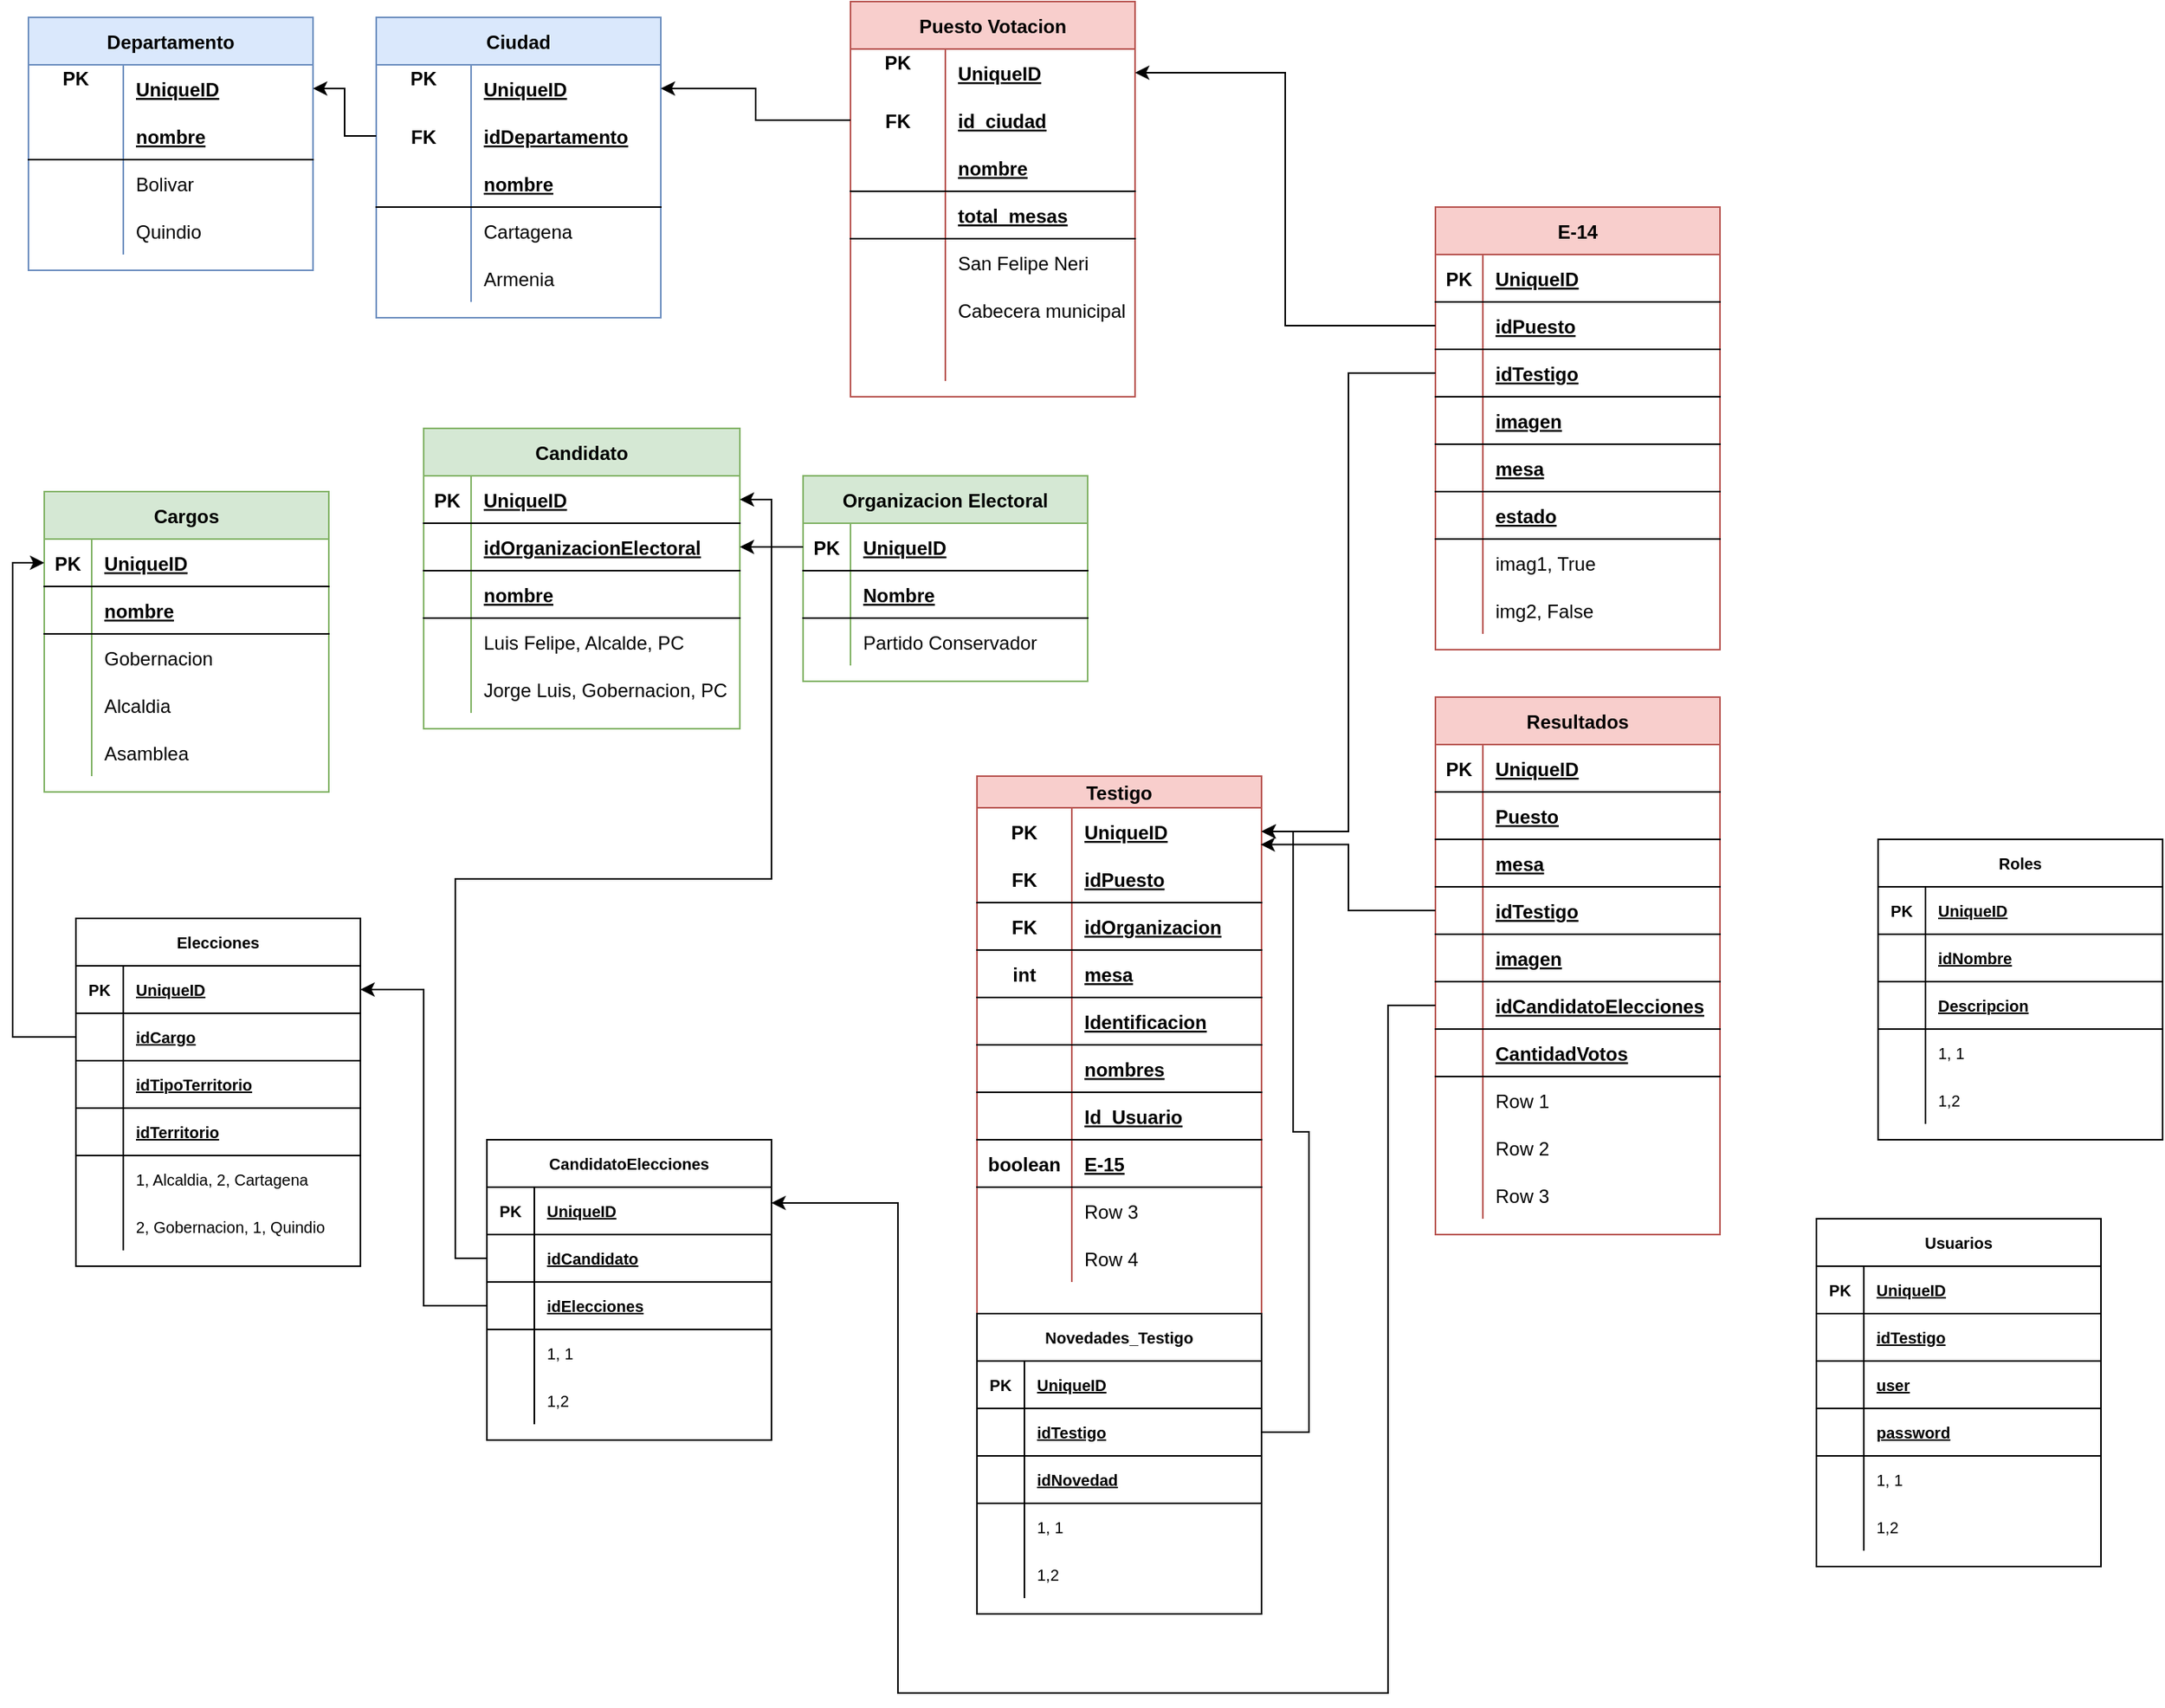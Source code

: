 <mxfile version="20.8.23" type="github" pages="3">
  <diagram id="qKk0U-O7oEzpsACEMqjd" name="Modelo E-R">
    <mxGraphModel dx="1040" dy="463" grid="1" gridSize="10" guides="1" tooltips="1" connect="1" arrows="1" fold="1" page="1" pageScale="1" pageWidth="827" pageHeight="1169" math="0" shadow="0">
      <root>
        <mxCell id="0" />
        <mxCell id="1" parent="0" />
        <mxCell id="X9FTFfSDCqnXdpwSkmEw-1" value="Organizacion Electoral" style="shape=table;startSize=30;container=1;collapsible=1;childLayout=tableLayout;fixedRows=1;rowLines=0;fontStyle=1;align=center;resizeLast=1;fillColor=#d5e8d4;strokeColor=#82b366;" parent="1" vertex="1">
          <mxGeometry x="510" y="310" width="180" height="130" as="geometry" />
        </mxCell>
        <mxCell id="X9FTFfSDCqnXdpwSkmEw-2" value="" style="shape=tableRow;horizontal=0;startSize=0;swimlaneHead=0;swimlaneBody=0;fillColor=none;collapsible=0;dropTarget=0;points=[[0,0.5],[1,0.5]];portConstraint=eastwest;top=0;left=0;right=0;bottom=1;" parent="X9FTFfSDCqnXdpwSkmEw-1" vertex="1">
          <mxGeometry y="30" width="180" height="30" as="geometry" />
        </mxCell>
        <mxCell id="X9FTFfSDCqnXdpwSkmEw-3" value="PK" style="shape=partialRectangle;connectable=0;fillColor=none;top=0;left=0;bottom=0;right=0;fontStyle=1;overflow=hidden;" parent="X9FTFfSDCqnXdpwSkmEw-2" vertex="1">
          <mxGeometry width="30" height="30" as="geometry">
            <mxRectangle width="30" height="30" as="alternateBounds" />
          </mxGeometry>
        </mxCell>
        <mxCell id="X9FTFfSDCqnXdpwSkmEw-4" value="UniqueID" style="shape=partialRectangle;connectable=0;fillColor=none;top=0;left=0;bottom=0;right=0;align=left;spacingLeft=6;fontStyle=5;overflow=hidden;" parent="X9FTFfSDCqnXdpwSkmEw-2" vertex="1">
          <mxGeometry x="30" width="150" height="30" as="geometry">
            <mxRectangle width="150" height="30" as="alternateBounds" />
          </mxGeometry>
        </mxCell>
        <mxCell id="X9FTFfSDCqnXdpwSkmEw-20" style="shape=tableRow;horizontal=0;startSize=0;swimlaneHead=0;swimlaneBody=0;fillColor=none;collapsible=0;dropTarget=0;points=[[0,0.5],[1,0.5]];portConstraint=eastwest;top=0;left=0;right=0;bottom=1;" parent="X9FTFfSDCqnXdpwSkmEw-1" vertex="1">
          <mxGeometry y="60" width="180" height="30" as="geometry" />
        </mxCell>
        <mxCell id="X9FTFfSDCqnXdpwSkmEw-21" style="shape=partialRectangle;connectable=0;fillColor=none;top=0;left=0;bottom=0;right=0;fontStyle=1;overflow=hidden;" parent="X9FTFfSDCqnXdpwSkmEw-20" vertex="1">
          <mxGeometry width="30" height="30" as="geometry">
            <mxRectangle width="30" height="30" as="alternateBounds" />
          </mxGeometry>
        </mxCell>
        <mxCell id="X9FTFfSDCqnXdpwSkmEw-22" value="Nombre" style="shape=partialRectangle;connectable=0;fillColor=none;top=0;left=0;bottom=0;right=0;align=left;spacingLeft=6;fontStyle=5;overflow=hidden;" parent="X9FTFfSDCqnXdpwSkmEw-20" vertex="1">
          <mxGeometry x="30" width="150" height="30" as="geometry">
            <mxRectangle width="150" height="30" as="alternateBounds" />
          </mxGeometry>
        </mxCell>
        <mxCell id="X9FTFfSDCqnXdpwSkmEw-5" value="" style="shape=tableRow;horizontal=0;startSize=0;swimlaneHead=0;swimlaneBody=0;fillColor=none;collapsible=0;dropTarget=0;points=[[0,0.5],[1,0.5]];portConstraint=eastwest;top=0;left=0;right=0;bottom=0;" parent="X9FTFfSDCqnXdpwSkmEw-1" vertex="1">
          <mxGeometry y="90" width="180" height="30" as="geometry" />
        </mxCell>
        <mxCell id="X9FTFfSDCqnXdpwSkmEw-6" value="" style="shape=partialRectangle;connectable=0;fillColor=none;top=0;left=0;bottom=0;right=0;editable=1;overflow=hidden;" parent="X9FTFfSDCqnXdpwSkmEw-5" vertex="1">
          <mxGeometry width="30" height="30" as="geometry">
            <mxRectangle width="30" height="30" as="alternateBounds" />
          </mxGeometry>
        </mxCell>
        <mxCell id="X9FTFfSDCqnXdpwSkmEw-7" value="Partido Conservador " style="shape=partialRectangle;connectable=0;fillColor=none;top=0;left=0;bottom=0;right=0;align=left;spacingLeft=6;overflow=hidden;" parent="X9FTFfSDCqnXdpwSkmEw-5" vertex="1">
          <mxGeometry x="30" width="150" height="30" as="geometry">
            <mxRectangle width="150" height="30" as="alternateBounds" />
          </mxGeometry>
        </mxCell>
        <mxCell id="X9FTFfSDCqnXdpwSkmEw-23" value="Departamento" style="shape=table;startSize=30;container=1;collapsible=1;childLayout=tableLayout;fixedRows=1;rowLines=0;fontStyle=1;align=center;resizeLast=1;fillColor=#dae8fc;strokeColor=#6c8ebf;" parent="1" vertex="1">
          <mxGeometry x="20" y="20" width="180" height="160" as="geometry" />
        </mxCell>
        <mxCell id="X9FTFfSDCqnXdpwSkmEw-24" value="" style="shape=tableRow;horizontal=0;startSize=0;swimlaneHead=0;swimlaneBody=0;fillColor=none;collapsible=0;dropTarget=0;points=[[0,0.5],[1,0.5]];portConstraint=eastwest;top=0;left=0;right=0;bottom=0;" parent="X9FTFfSDCqnXdpwSkmEw-23" vertex="1">
          <mxGeometry y="30" width="180" height="30" as="geometry" />
        </mxCell>
        <mxCell id="X9FTFfSDCqnXdpwSkmEw-25" value="PK&#xa;" style="shape=partialRectangle;connectable=0;fillColor=none;top=0;left=0;bottom=0;right=0;fontStyle=1;overflow=hidden;" parent="X9FTFfSDCqnXdpwSkmEw-24" vertex="1">
          <mxGeometry width="60" height="30" as="geometry">
            <mxRectangle width="60" height="30" as="alternateBounds" />
          </mxGeometry>
        </mxCell>
        <mxCell id="X9FTFfSDCqnXdpwSkmEw-26" value="UniqueID" style="shape=partialRectangle;connectable=0;fillColor=none;top=0;left=0;bottom=0;right=0;align=left;spacingLeft=6;fontStyle=5;overflow=hidden;" parent="X9FTFfSDCqnXdpwSkmEw-24" vertex="1">
          <mxGeometry x="60" width="120" height="30" as="geometry">
            <mxRectangle width="120" height="30" as="alternateBounds" />
          </mxGeometry>
        </mxCell>
        <mxCell id="X9FTFfSDCqnXdpwSkmEw-27" value="" style="shape=tableRow;horizontal=0;startSize=0;swimlaneHead=0;swimlaneBody=0;fillColor=none;collapsible=0;dropTarget=0;points=[[0,0.5],[1,0.5]];portConstraint=eastwest;top=0;left=0;right=0;bottom=1;" parent="X9FTFfSDCqnXdpwSkmEw-23" vertex="1">
          <mxGeometry y="60" width="180" height="30" as="geometry" />
        </mxCell>
        <mxCell id="X9FTFfSDCqnXdpwSkmEw-28" value="" style="shape=partialRectangle;connectable=0;fillColor=none;top=0;left=0;bottom=0;right=0;fontStyle=1;overflow=hidden;" parent="X9FTFfSDCqnXdpwSkmEw-27" vertex="1">
          <mxGeometry width="60" height="30" as="geometry">
            <mxRectangle width="60" height="30" as="alternateBounds" />
          </mxGeometry>
        </mxCell>
        <mxCell id="X9FTFfSDCqnXdpwSkmEw-29" value="nombre" style="shape=partialRectangle;connectable=0;fillColor=none;top=0;left=0;bottom=0;right=0;align=left;spacingLeft=6;fontStyle=5;overflow=hidden;" parent="X9FTFfSDCqnXdpwSkmEw-27" vertex="1">
          <mxGeometry x="60" width="120" height="30" as="geometry">
            <mxRectangle width="120" height="30" as="alternateBounds" />
          </mxGeometry>
        </mxCell>
        <mxCell id="X9FTFfSDCqnXdpwSkmEw-30" value="" style="shape=tableRow;horizontal=0;startSize=0;swimlaneHead=0;swimlaneBody=0;fillColor=none;collapsible=0;dropTarget=0;points=[[0,0.5],[1,0.5]];portConstraint=eastwest;top=0;left=0;right=0;bottom=0;" parent="X9FTFfSDCqnXdpwSkmEw-23" vertex="1">
          <mxGeometry y="90" width="180" height="30" as="geometry" />
        </mxCell>
        <mxCell id="X9FTFfSDCqnXdpwSkmEw-31" value="" style="shape=partialRectangle;connectable=0;fillColor=none;top=0;left=0;bottom=0;right=0;editable=1;overflow=hidden;" parent="X9FTFfSDCqnXdpwSkmEw-30" vertex="1">
          <mxGeometry width="60" height="30" as="geometry">
            <mxRectangle width="60" height="30" as="alternateBounds" />
          </mxGeometry>
        </mxCell>
        <mxCell id="X9FTFfSDCqnXdpwSkmEw-32" value="Bolivar" style="shape=partialRectangle;connectable=0;fillColor=none;top=0;left=0;bottom=0;right=0;align=left;spacingLeft=6;overflow=hidden;" parent="X9FTFfSDCqnXdpwSkmEw-30" vertex="1">
          <mxGeometry x="60" width="120" height="30" as="geometry">
            <mxRectangle width="120" height="30" as="alternateBounds" />
          </mxGeometry>
        </mxCell>
        <mxCell id="X9FTFfSDCqnXdpwSkmEw-33" value="" style="shape=tableRow;horizontal=0;startSize=0;swimlaneHead=0;swimlaneBody=0;fillColor=none;collapsible=0;dropTarget=0;points=[[0,0.5],[1,0.5]];portConstraint=eastwest;top=0;left=0;right=0;bottom=0;" parent="X9FTFfSDCqnXdpwSkmEw-23" vertex="1">
          <mxGeometry y="120" width="180" height="30" as="geometry" />
        </mxCell>
        <mxCell id="X9FTFfSDCqnXdpwSkmEw-34" value="" style="shape=partialRectangle;connectable=0;fillColor=none;top=0;left=0;bottom=0;right=0;editable=1;overflow=hidden;" parent="X9FTFfSDCqnXdpwSkmEw-33" vertex="1">
          <mxGeometry width="60" height="30" as="geometry">
            <mxRectangle width="60" height="30" as="alternateBounds" />
          </mxGeometry>
        </mxCell>
        <mxCell id="X9FTFfSDCqnXdpwSkmEw-35" value="Quindio" style="shape=partialRectangle;connectable=0;fillColor=none;top=0;left=0;bottom=0;right=0;align=left;spacingLeft=6;overflow=hidden;" parent="X9FTFfSDCqnXdpwSkmEw-33" vertex="1">
          <mxGeometry x="60" width="120" height="30" as="geometry">
            <mxRectangle width="120" height="30" as="alternateBounds" />
          </mxGeometry>
        </mxCell>
        <mxCell id="X9FTFfSDCqnXdpwSkmEw-36" value="Ciudad" style="shape=table;startSize=30;container=1;collapsible=1;childLayout=tableLayout;fixedRows=1;rowLines=0;fontStyle=1;align=center;resizeLast=1;fillColor=#dae8fc;strokeColor=#6c8ebf;" parent="1" vertex="1">
          <mxGeometry x="240" y="20" width="180" height="190" as="geometry" />
        </mxCell>
        <mxCell id="X9FTFfSDCqnXdpwSkmEw-37" value="" style="shape=tableRow;horizontal=0;startSize=0;swimlaneHead=0;swimlaneBody=0;fillColor=none;collapsible=0;dropTarget=0;points=[[0,0.5],[1,0.5]];portConstraint=eastwest;top=0;left=0;right=0;bottom=0;" parent="X9FTFfSDCqnXdpwSkmEw-36" vertex="1">
          <mxGeometry y="30" width="180" height="30" as="geometry" />
        </mxCell>
        <mxCell id="X9FTFfSDCqnXdpwSkmEw-38" value="PK&#xa;" style="shape=partialRectangle;connectable=0;fillColor=none;top=0;left=0;bottom=0;right=0;fontStyle=1;overflow=hidden;" parent="X9FTFfSDCqnXdpwSkmEw-37" vertex="1">
          <mxGeometry width="60" height="30" as="geometry">
            <mxRectangle width="60" height="30" as="alternateBounds" />
          </mxGeometry>
        </mxCell>
        <mxCell id="X9FTFfSDCqnXdpwSkmEw-39" value="UniqueID" style="shape=partialRectangle;connectable=0;fillColor=none;top=0;left=0;bottom=0;right=0;align=left;spacingLeft=6;fontStyle=5;overflow=hidden;" parent="X9FTFfSDCqnXdpwSkmEw-37" vertex="1">
          <mxGeometry x="60" width="120" height="30" as="geometry">
            <mxRectangle width="120" height="30" as="alternateBounds" />
          </mxGeometry>
        </mxCell>
        <mxCell id="X9FTFfSDCqnXdpwSkmEw-50" style="shape=tableRow;horizontal=0;startSize=0;swimlaneHead=0;swimlaneBody=0;fillColor=none;collapsible=0;dropTarget=0;points=[[0,0.5],[1,0.5]];portConstraint=eastwest;top=0;left=0;right=0;bottom=0;" parent="X9FTFfSDCqnXdpwSkmEw-36" vertex="1">
          <mxGeometry y="60" width="180" height="30" as="geometry" />
        </mxCell>
        <mxCell id="X9FTFfSDCqnXdpwSkmEw-51" value="FK" style="shape=partialRectangle;connectable=0;fillColor=none;top=0;left=0;bottom=0;right=0;fontStyle=1;overflow=hidden;" parent="X9FTFfSDCqnXdpwSkmEw-50" vertex="1">
          <mxGeometry width="60" height="30" as="geometry">
            <mxRectangle width="60" height="30" as="alternateBounds" />
          </mxGeometry>
        </mxCell>
        <mxCell id="X9FTFfSDCqnXdpwSkmEw-52" value="idDepartamento" style="shape=partialRectangle;connectable=0;fillColor=none;top=0;left=0;bottom=0;right=0;align=left;spacingLeft=6;fontStyle=5;overflow=hidden;" parent="X9FTFfSDCqnXdpwSkmEw-50" vertex="1">
          <mxGeometry x="60" width="120" height="30" as="geometry">
            <mxRectangle width="120" height="30" as="alternateBounds" />
          </mxGeometry>
        </mxCell>
        <mxCell id="X9FTFfSDCqnXdpwSkmEw-40" value="" style="shape=tableRow;horizontal=0;startSize=0;swimlaneHead=0;swimlaneBody=0;fillColor=none;collapsible=0;dropTarget=0;points=[[0,0.5],[1,0.5]];portConstraint=eastwest;top=0;left=0;right=0;bottom=1;" parent="X9FTFfSDCqnXdpwSkmEw-36" vertex="1">
          <mxGeometry y="90" width="180" height="30" as="geometry" />
        </mxCell>
        <mxCell id="X9FTFfSDCqnXdpwSkmEw-41" value="" style="shape=partialRectangle;connectable=0;fillColor=none;top=0;left=0;bottom=0;right=0;fontStyle=1;overflow=hidden;" parent="X9FTFfSDCqnXdpwSkmEw-40" vertex="1">
          <mxGeometry width="60" height="30" as="geometry">
            <mxRectangle width="60" height="30" as="alternateBounds" />
          </mxGeometry>
        </mxCell>
        <mxCell id="X9FTFfSDCqnXdpwSkmEw-42" value="nombre" style="shape=partialRectangle;connectable=0;fillColor=none;top=0;left=0;bottom=0;right=0;align=left;spacingLeft=6;fontStyle=5;overflow=hidden;" parent="X9FTFfSDCqnXdpwSkmEw-40" vertex="1">
          <mxGeometry x="60" width="120" height="30" as="geometry">
            <mxRectangle width="120" height="30" as="alternateBounds" />
          </mxGeometry>
        </mxCell>
        <mxCell id="X9FTFfSDCqnXdpwSkmEw-43" value="" style="shape=tableRow;horizontal=0;startSize=0;swimlaneHead=0;swimlaneBody=0;fillColor=none;collapsible=0;dropTarget=0;points=[[0,0.5],[1,0.5]];portConstraint=eastwest;top=0;left=0;right=0;bottom=0;" parent="X9FTFfSDCqnXdpwSkmEw-36" vertex="1">
          <mxGeometry y="120" width="180" height="30" as="geometry" />
        </mxCell>
        <mxCell id="X9FTFfSDCqnXdpwSkmEw-44" value="" style="shape=partialRectangle;connectable=0;fillColor=none;top=0;left=0;bottom=0;right=0;editable=1;overflow=hidden;" parent="X9FTFfSDCqnXdpwSkmEw-43" vertex="1">
          <mxGeometry width="60" height="30" as="geometry">
            <mxRectangle width="60" height="30" as="alternateBounds" />
          </mxGeometry>
        </mxCell>
        <mxCell id="X9FTFfSDCqnXdpwSkmEw-45" value="Cartagena" style="shape=partialRectangle;connectable=0;fillColor=none;top=0;left=0;bottom=0;right=0;align=left;spacingLeft=6;overflow=hidden;" parent="X9FTFfSDCqnXdpwSkmEw-43" vertex="1">
          <mxGeometry x="60" width="120" height="30" as="geometry">
            <mxRectangle width="120" height="30" as="alternateBounds" />
          </mxGeometry>
        </mxCell>
        <mxCell id="X9FTFfSDCqnXdpwSkmEw-46" value="" style="shape=tableRow;horizontal=0;startSize=0;swimlaneHead=0;swimlaneBody=0;fillColor=none;collapsible=0;dropTarget=0;points=[[0,0.5],[1,0.5]];portConstraint=eastwest;top=0;left=0;right=0;bottom=0;" parent="X9FTFfSDCqnXdpwSkmEw-36" vertex="1">
          <mxGeometry y="150" width="180" height="30" as="geometry" />
        </mxCell>
        <mxCell id="X9FTFfSDCqnXdpwSkmEw-47" value="" style="shape=partialRectangle;connectable=0;fillColor=none;top=0;left=0;bottom=0;right=0;editable=1;overflow=hidden;" parent="X9FTFfSDCqnXdpwSkmEw-46" vertex="1">
          <mxGeometry width="60" height="30" as="geometry">
            <mxRectangle width="60" height="30" as="alternateBounds" />
          </mxGeometry>
        </mxCell>
        <mxCell id="X9FTFfSDCqnXdpwSkmEw-48" value="Armenia" style="shape=partialRectangle;connectable=0;fillColor=none;top=0;left=0;bottom=0;right=0;align=left;spacingLeft=6;overflow=hidden;" parent="X9FTFfSDCqnXdpwSkmEw-46" vertex="1">
          <mxGeometry x="60" width="120" height="30" as="geometry">
            <mxRectangle width="120" height="30" as="alternateBounds" />
          </mxGeometry>
        </mxCell>
        <mxCell id="X9FTFfSDCqnXdpwSkmEw-54" style="edgeStyle=orthogonalEdgeStyle;rounded=0;orthogonalLoop=1;jettySize=auto;html=1;" parent="1" source="X9FTFfSDCqnXdpwSkmEw-50" target="X9FTFfSDCqnXdpwSkmEw-24" edge="1">
          <mxGeometry relative="1" as="geometry" />
        </mxCell>
        <mxCell id="X9FTFfSDCqnXdpwSkmEw-55" value="Puesto Votacion" style="shape=table;startSize=30;container=1;collapsible=1;childLayout=tableLayout;fixedRows=1;rowLines=0;fontStyle=1;align=center;resizeLast=1;fillColor=#f8cecc;strokeColor=#b85450;" parent="1" vertex="1">
          <mxGeometry x="540" y="10" width="180" height="250" as="geometry" />
        </mxCell>
        <mxCell id="X9FTFfSDCqnXdpwSkmEw-56" value="" style="shape=tableRow;horizontal=0;startSize=0;swimlaneHead=0;swimlaneBody=0;fillColor=none;collapsible=0;dropTarget=0;points=[[0,0.5],[1,0.5]];portConstraint=eastwest;top=0;left=0;right=0;bottom=0;" parent="X9FTFfSDCqnXdpwSkmEw-55" vertex="1">
          <mxGeometry y="30" width="180" height="30" as="geometry" />
        </mxCell>
        <mxCell id="X9FTFfSDCqnXdpwSkmEw-57" value="PK&#xa;" style="shape=partialRectangle;connectable=0;fillColor=none;top=0;left=0;bottom=0;right=0;fontStyle=1;overflow=hidden;" parent="X9FTFfSDCqnXdpwSkmEw-56" vertex="1">
          <mxGeometry width="60" height="30" as="geometry">
            <mxRectangle width="60" height="30" as="alternateBounds" />
          </mxGeometry>
        </mxCell>
        <mxCell id="X9FTFfSDCqnXdpwSkmEw-58" value="UniqueID" style="shape=partialRectangle;connectable=0;fillColor=none;top=0;left=0;bottom=0;right=0;align=left;spacingLeft=6;fontStyle=5;overflow=hidden;" parent="X9FTFfSDCqnXdpwSkmEw-56" vertex="1">
          <mxGeometry x="60" width="120" height="30" as="geometry">
            <mxRectangle width="120" height="30" as="alternateBounds" />
          </mxGeometry>
        </mxCell>
        <mxCell id="X9FTFfSDCqnXdpwSkmEw-59" style="shape=tableRow;horizontal=0;startSize=0;swimlaneHead=0;swimlaneBody=0;fillColor=none;collapsible=0;dropTarget=0;points=[[0,0.5],[1,0.5]];portConstraint=eastwest;top=0;left=0;right=0;bottom=0;" parent="X9FTFfSDCqnXdpwSkmEw-55" vertex="1">
          <mxGeometry y="60" width="180" height="30" as="geometry" />
        </mxCell>
        <mxCell id="X9FTFfSDCqnXdpwSkmEw-60" value="FK" style="shape=partialRectangle;connectable=0;fillColor=none;top=0;left=0;bottom=0;right=0;fontStyle=1;overflow=hidden;" parent="X9FTFfSDCqnXdpwSkmEw-59" vertex="1">
          <mxGeometry width="60" height="30" as="geometry">
            <mxRectangle width="60" height="30" as="alternateBounds" />
          </mxGeometry>
        </mxCell>
        <mxCell id="X9FTFfSDCqnXdpwSkmEw-61" value="id_ciudad" style="shape=partialRectangle;connectable=0;fillColor=none;top=0;left=0;bottom=0;right=0;align=left;spacingLeft=6;fontStyle=5;overflow=hidden;" parent="X9FTFfSDCqnXdpwSkmEw-59" vertex="1">
          <mxGeometry x="60" width="120" height="30" as="geometry">
            <mxRectangle width="120" height="30" as="alternateBounds" />
          </mxGeometry>
        </mxCell>
        <mxCell id="X9FTFfSDCqnXdpwSkmEw-62" value="" style="shape=tableRow;horizontal=0;startSize=0;swimlaneHead=0;swimlaneBody=0;fillColor=none;collapsible=0;dropTarget=0;points=[[0,0.5],[1,0.5]];portConstraint=eastwest;top=0;left=0;right=0;bottom=1;" parent="X9FTFfSDCqnXdpwSkmEw-55" vertex="1">
          <mxGeometry y="90" width="180" height="30" as="geometry" />
        </mxCell>
        <mxCell id="X9FTFfSDCqnXdpwSkmEw-63" value="" style="shape=partialRectangle;connectable=0;fillColor=none;top=0;left=0;bottom=0;right=0;fontStyle=1;overflow=hidden;" parent="X9FTFfSDCqnXdpwSkmEw-62" vertex="1">
          <mxGeometry width="60" height="30" as="geometry">
            <mxRectangle width="60" height="30" as="alternateBounds" />
          </mxGeometry>
        </mxCell>
        <mxCell id="X9FTFfSDCqnXdpwSkmEw-64" value="nombre" style="shape=partialRectangle;connectable=0;fillColor=none;top=0;left=0;bottom=0;right=0;align=left;spacingLeft=6;fontStyle=5;overflow=hidden;" parent="X9FTFfSDCqnXdpwSkmEw-62" vertex="1">
          <mxGeometry x="60" width="120" height="30" as="geometry">
            <mxRectangle width="120" height="30" as="alternateBounds" />
          </mxGeometry>
        </mxCell>
        <mxCell id="X9FTFfSDCqnXdpwSkmEw-75" style="shape=tableRow;horizontal=0;startSize=0;swimlaneHead=0;swimlaneBody=0;fillColor=none;collapsible=0;dropTarget=0;points=[[0,0.5],[1,0.5]];portConstraint=eastwest;top=0;left=0;right=0;bottom=1;" parent="X9FTFfSDCqnXdpwSkmEw-55" vertex="1">
          <mxGeometry y="120" width="180" height="30" as="geometry" />
        </mxCell>
        <mxCell id="X9FTFfSDCqnXdpwSkmEw-76" style="shape=partialRectangle;connectable=0;fillColor=none;top=0;left=0;bottom=0;right=0;fontStyle=1;overflow=hidden;" parent="X9FTFfSDCqnXdpwSkmEw-75" vertex="1">
          <mxGeometry width="60" height="30" as="geometry">
            <mxRectangle width="60" height="30" as="alternateBounds" />
          </mxGeometry>
        </mxCell>
        <mxCell id="X9FTFfSDCqnXdpwSkmEw-77" value="total_mesas" style="shape=partialRectangle;connectable=0;fillColor=none;top=0;left=0;bottom=0;right=0;align=left;spacingLeft=6;fontStyle=5;overflow=hidden;" parent="X9FTFfSDCqnXdpwSkmEw-75" vertex="1">
          <mxGeometry x="60" width="120" height="30" as="geometry">
            <mxRectangle width="120" height="30" as="alternateBounds" />
          </mxGeometry>
        </mxCell>
        <mxCell id="X9FTFfSDCqnXdpwSkmEw-65" value="" style="shape=tableRow;horizontal=0;startSize=0;swimlaneHead=0;swimlaneBody=0;fillColor=none;collapsible=0;dropTarget=0;points=[[0,0.5],[1,0.5]];portConstraint=eastwest;top=0;left=0;right=0;bottom=0;" parent="X9FTFfSDCqnXdpwSkmEw-55" vertex="1">
          <mxGeometry y="150" width="180" height="30" as="geometry" />
        </mxCell>
        <mxCell id="X9FTFfSDCqnXdpwSkmEw-66" value="" style="shape=partialRectangle;connectable=0;fillColor=none;top=0;left=0;bottom=0;right=0;editable=1;overflow=hidden;" parent="X9FTFfSDCqnXdpwSkmEw-65" vertex="1">
          <mxGeometry width="60" height="30" as="geometry">
            <mxRectangle width="60" height="30" as="alternateBounds" />
          </mxGeometry>
        </mxCell>
        <mxCell id="X9FTFfSDCqnXdpwSkmEw-67" value="San Felipe Neri" style="shape=partialRectangle;connectable=0;fillColor=none;top=0;left=0;bottom=0;right=0;align=left;spacingLeft=6;overflow=hidden;" parent="X9FTFfSDCqnXdpwSkmEw-65" vertex="1">
          <mxGeometry x="60" width="120" height="30" as="geometry">
            <mxRectangle width="120" height="30" as="alternateBounds" />
          </mxGeometry>
        </mxCell>
        <mxCell id="X9FTFfSDCqnXdpwSkmEw-68" value="" style="shape=tableRow;horizontal=0;startSize=0;swimlaneHead=0;swimlaneBody=0;fillColor=none;collapsible=0;dropTarget=0;points=[[0,0.5],[1,0.5]];portConstraint=eastwest;top=0;left=0;right=0;bottom=0;" parent="X9FTFfSDCqnXdpwSkmEw-55" vertex="1">
          <mxGeometry y="180" width="180" height="30" as="geometry" />
        </mxCell>
        <mxCell id="X9FTFfSDCqnXdpwSkmEw-69" value="" style="shape=partialRectangle;connectable=0;fillColor=none;top=0;left=0;bottom=0;right=0;editable=1;overflow=hidden;" parent="X9FTFfSDCqnXdpwSkmEw-68" vertex="1">
          <mxGeometry width="60" height="30" as="geometry">
            <mxRectangle width="60" height="30" as="alternateBounds" />
          </mxGeometry>
        </mxCell>
        <mxCell id="X9FTFfSDCqnXdpwSkmEw-70" value="Cabecera municipal" style="shape=partialRectangle;connectable=0;fillColor=none;top=0;left=0;bottom=0;right=0;align=left;spacingLeft=6;overflow=hidden;" parent="X9FTFfSDCqnXdpwSkmEw-68" vertex="1">
          <mxGeometry x="60" width="120" height="30" as="geometry">
            <mxRectangle width="120" height="30" as="alternateBounds" />
          </mxGeometry>
        </mxCell>
        <mxCell id="X9FTFfSDCqnXdpwSkmEw-72" style="shape=tableRow;horizontal=0;startSize=0;swimlaneHead=0;swimlaneBody=0;fillColor=none;collapsible=0;dropTarget=0;points=[[0,0.5],[1,0.5]];portConstraint=eastwest;top=0;left=0;right=0;bottom=0;" parent="X9FTFfSDCqnXdpwSkmEw-55" vertex="1">
          <mxGeometry y="210" width="180" height="30" as="geometry" />
        </mxCell>
        <mxCell id="X9FTFfSDCqnXdpwSkmEw-73" style="shape=partialRectangle;connectable=0;fillColor=none;top=0;left=0;bottom=0;right=0;editable=1;overflow=hidden;" parent="X9FTFfSDCqnXdpwSkmEw-72" vertex="1">
          <mxGeometry width="60" height="30" as="geometry">
            <mxRectangle width="60" height="30" as="alternateBounds" />
          </mxGeometry>
        </mxCell>
        <mxCell id="X9FTFfSDCqnXdpwSkmEw-74" style="shape=partialRectangle;connectable=0;fillColor=none;top=0;left=0;bottom=0;right=0;align=left;spacingLeft=6;overflow=hidden;" parent="X9FTFfSDCqnXdpwSkmEw-72" vertex="1">
          <mxGeometry x="60" width="120" height="30" as="geometry">
            <mxRectangle width="120" height="30" as="alternateBounds" />
          </mxGeometry>
        </mxCell>
        <mxCell id="X9FTFfSDCqnXdpwSkmEw-71" style="edgeStyle=orthogonalEdgeStyle;rounded=0;orthogonalLoop=1;jettySize=auto;html=1;" parent="1" source="X9FTFfSDCqnXdpwSkmEw-59" target="X9FTFfSDCqnXdpwSkmEw-37" edge="1">
          <mxGeometry relative="1" as="geometry" />
        </mxCell>
        <mxCell id="uRF0YL_ILoTBaqA3ToQr-1" value="E-14" style="shape=table;startSize=30;container=1;collapsible=1;childLayout=tableLayout;fixedRows=1;rowLines=0;fontStyle=1;align=center;resizeLast=1;fillColor=#f8cecc;strokeColor=#b85450;" parent="1" vertex="1">
          <mxGeometry x="910" y="140" width="180" height="280" as="geometry" />
        </mxCell>
        <mxCell id="uRF0YL_ILoTBaqA3ToQr-2" value="" style="shape=tableRow;horizontal=0;startSize=0;swimlaneHead=0;swimlaneBody=0;fillColor=none;collapsible=0;dropTarget=0;points=[[0,0.5],[1,0.5]];portConstraint=eastwest;top=0;left=0;right=0;bottom=1;" parent="uRF0YL_ILoTBaqA3ToQr-1" vertex="1">
          <mxGeometry y="30" width="180" height="30" as="geometry" />
        </mxCell>
        <mxCell id="uRF0YL_ILoTBaqA3ToQr-3" value="PK" style="shape=partialRectangle;connectable=0;fillColor=none;top=0;left=0;bottom=0;right=0;fontStyle=1;overflow=hidden;" parent="uRF0YL_ILoTBaqA3ToQr-2" vertex="1">
          <mxGeometry width="30" height="30" as="geometry">
            <mxRectangle width="30" height="30" as="alternateBounds" />
          </mxGeometry>
        </mxCell>
        <mxCell id="uRF0YL_ILoTBaqA3ToQr-4" value="UniqueID" style="shape=partialRectangle;connectable=0;fillColor=none;top=0;left=0;bottom=0;right=0;align=left;spacingLeft=6;fontStyle=5;overflow=hidden;" parent="uRF0YL_ILoTBaqA3ToQr-2" vertex="1">
          <mxGeometry x="30" width="150" height="30" as="geometry">
            <mxRectangle width="150" height="30" as="alternateBounds" />
          </mxGeometry>
        </mxCell>
        <mxCell id="uRF0YL_ILoTBaqA3ToQr-17" style="shape=tableRow;horizontal=0;startSize=0;swimlaneHead=0;swimlaneBody=0;fillColor=none;collapsible=0;dropTarget=0;points=[[0,0.5],[1,0.5]];portConstraint=eastwest;top=0;left=0;right=0;bottom=1;" parent="uRF0YL_ILoTBaqA3ToQr-1" vertex="1">
          <mxGeometry y="60" width="180" height="30" as="geometry" />
        </mxCell>
        <mxCell id="uRF0YL_ILoTBaqA3ToQr-18" style="shape=partialRectangle;connectable=0;fillColor=none;top=0;left=0;bottom=0;right=0;fontStyle=1;overflow=hidden;" parent="uRF0YL_ILoTBaqA3ToQr-17" vertex="1">
          <mxGeometry width="30" height="30" as="geometry">
            <mxRectangle width="30" height="30" as="alternateBounds" />
          </mxGeometry>
        </mxCell>
        <mxCell id="uRF0YL_ILoTBaqA3ToQr-19" value="idPuesto" style="shape=partialRectangle;connectable=0;fillColor=none;top=0;left=0;bottom=0;right=0;align=left;spacingLeft=6;fontStyle=5;overflow=hidden;" parent="uRF0YL_ILoTBaqA3ToQr-17" vertex="1">
          <mxGeometry x="30" width="150" height="30" as="geometry">
            <mxRectangle width="150" height="30" as="alternateBounds" />
          </mxGeometry>
        </mxCell>
        <mxCell id="uRF0YL_ILoTBaqA3ToQr-23" style="shape=tableRow;horizontal=0;startSize=0;swimlaneHead=0;swimlaneBody=0;fillColor=none;collapsible=0;dropTarget=0;points=[[0,0.5],[1,0.5]];portConstraint=eastwest;top=0;left=0;right=0;bottom=1;" parent="uRF0YL_ILoTBaqA3ToQr-1" vertex="1">
          <mxGeometry y="90" width="180" height="30" as="geometry" />
        </mxCell>
        <mxCell id="uRF0YL_ILoTBaqA3ToQr-24" style="shape=partialRectangle;connectable=0;fillColor=none;top=0;left=0;bottom=0;right=0;fontStyle=1;overflow=hidden;" parent="uRF0YL_ILoTBaqA3ToQr-23" vertex="1">
          <mxGeometry width="30" height="30" as="geometry">
            <mxRectangle width="30" height="30" as="alternateBounds" />
          </mxGeometry>
        </mxCell>
        <mxCell id="uRF0YL_ILoTBaqA3ToQr-25" value="idTestigo" style="shape=partialRectangle;connectable=0;fillColor=none;top=0;left=0;bottom=0;right=0;align=left;spacingLeft=6;fontStyle=5;overflow=hidden;" parent="uRF0YL_ILoTBaqA3ToQr-23" vertex="1">
          <mxGeometry x="30" width="150" height="30" as="geometry">
            <mxRectangle width="150" height="30" as="alternateBounds" />
          </mxGeometry>
        </mxCell>
        <mxCell id="uRF0YL_ILoTBaqA3ToQr-26" style="shape=tableRow;horizontal=0;startSize=0;swimlaneHead=0;swimlaneBody=0;fillColor=none;collapsible=0;dropTarget=0;points=[[0,0.5],[1,0.5]];portConstraint=eastwest;top=0;left=0;right=0;bottom=1;" parent="uRF0YL_ILoTBaqA3ToQr-1" vertex="1">
          <mxGeometry y="120" width="180" height="30" as="geometry" />
        </mxCell>
        <mxCell id="uRF0YL_ILoTBaqA3ToQr-27" style="shape=partialRectangle;connectable=0;fillColor=none;top=0;left=0;bottom=0;right=0;fontStyle=1;overflow=hidden;" parent="uRF0YL_ILoTBaqA3ToQr-26" vertex="1">
          <mxGeometry width="30" height="30" as="geometry">
            <mxRectangle width="30" height="30" as="alternateBounds" />
          </mxGeometry>
        </mxCell>
        <mxCell id="uRF0YL_ILoTBaqA3ToQr-28" value="imagen" style="shape=partialRectangle;connectable=0;fillColor=none;top=0;left=0;bottom=0;right=0;align=left;spacingLeft=6;fontStyle=5;overflow=hidden;" parent="uRF0YL_ILoTBaqA3ToQr-26" vertex="1">
          <mxGeometry x="30" width="150" height="30" as="geometry">
            <mxRectangle width="150" height="30" as="alternateBounds" />
          </mxGeometry>
        </mxCell>
        <mxCell id="twAcIy3MktOPBkN3heMZ-1" style="shape=tableRow;horizontal=0;startSize=0;swimlaneHead=0;swimlaneBody=0;fillColor=none;collapsible=0;dropTarget=0;points=[[0,0.5],[1,0.5]];portConstraint=eastwest;top=0;left=0;right=0;bottom=1;" vertex="1" parent="uRF0YL_ILoTBaqA3ToQr-1">
          <mxGeometry y="150" width="180" height="30" as="geometry" />
        </mxCell>
        <mxCell id="twAcIy3MktOPBkN3heMZ-2" style="shape=partialRectangle;connectable=0;fillColor=none;top=0;left=0;bottom=0;right=0;fontStyle=1;overflow=hidden;" vertex="1" parent="twAcIy3MktOPBkN3heMZ-1">
          <mxGeometry width="30" height="30" as="geometry">
            <mxRectangle width="30" height="30" as="alternateBounds" />
          </mxGeometry>
        </mxCell>
        <mxCell id="twAcIy3MktOPBkN3heMZ-3" value="mesa" style="shape=partialRectangle;connectable=0;fillColor=none;top=0;left=0;bottom=0;right=0;align=left;spacingLeft=6;fontStyle=5;overflow=hidden;" vertex="1" parent="twAcIy3MktOPBkN3heMZ-1">
          <mxGeometry x="30" width="150" height="30" as="geometry">
            <mxRectangle width="150" height="30" as="alternateBounds" />
          </mxGeometry>
        </mxCell>
        <mxCell id="twAcIy3MktOPBkN3heMZ-7" style="shape=tableRow;horizontal=0;startSize=0;swimlaneHead=0;swimlaneBody=0;fillColor=none;collapsible=0;dropTarget=0;points=[[0,0.5],[1,0.5]];portConstraint=eastwest;top=0;left=0;right=0;bottom=1;" vertex="1" parent="uRF0YL_ILoTBaqA3ToQr-1">
          <mxGeometry y="180" width="180" height="30" as="geometry" />
        </mxCell>
        <mxCell id="twAcIy3MktOPBkN3heMZ-8" style="shape=partialRectangle;connectable=0;fillColor=none;top=0;left=0;bottom=0;right=0;fontStyle=1;overflow=hidden;" vertex="1" parent="twAcIy3MktOPBkN3heMZ-7">
          <mxGeometry width="30" height="30" as="geometry">
            <mxRectangle width="30" height="30" as="alternateBounds" />
          </mxGeometry>
        </mxCell>
        <mxCell id="twAcIy3MktOPBkN3heMZ-9" value="estado" style="shape=partialRectangle;connectable=0;fillColor=none;top=0;left=0;bottom=0;right=0;align=left;spacingLeft=6;fontStyle=5;overflow=hidden;" vertex="1" parent="twAcIy3MktOPBkN3heMZ-7">
          <mxGeometry x="30" width="150" height="30" as="geometry">
            <mxRectangle width="150" height="30" as="alternateBounds" />
          </mxGeometry>
        </mxCell>
        <mxCell id="uRF0YL_ILoTBaqA3ToQr-5" value="" style="shape=tableRow;horizontal=0;startSize=0;swimlaneHead=0;swimlaneBody=0;fillColor=none;collapsible=0;dropTarget=0;points=[[0,0.5],[1,0.5]];portConstraint=eastwest;top=0;left=0;right=0;bottom=0;" parent="uRF0YL_ILoTBaqA3ToQr-1" vertex="1">
          <mxGeometry y="210" width="180" height="30" as="geometry" />
        </mxCell>
        <mxCell id="uRF0YL_ILoTBaqA3ToQr-6" value="" style="shape=partialRectangle;connectable=0;fillColor=none;top=0;left=0;bottom=0;right=0;editable=1;overflow=hidden;" parent="uRF0YL_ILoTBaqA3ToQr-5" vertex="1">
          <mxGeometry width="30" height="30" as="geometry">
            <mxRectangle width="30" height="30" as="alternateBounds" />
          </mxGeometry>
        </mxCell>
        <mxCell id="uRF0YL_ILoTBaqA3ToQr-7" value="imag1, True" style="shape=partialRectangle;connectable=0;fillColor=none;top=0;left=0;bottom=0;right=0;align=left;spacingLeft=6;overflow=hidden;" parent="uRF0YL_ILoTBaqA3ToQr-5" vertex="1">
          <mxGeometry x="30" width="150" height="30" as="geometry">
            <mxRectangle width="150" height="30" as="alternateBounds" />
          </mxGeometry>
        </mxCell>
        <mxCell id="uRF0YL_ILoTBaqA3ToQr-11" value="" style="shape=tableRow;horizontal=0;startSize=0;swimlaneHead=0;swimlaneBody=0;fillColor=none;collapsible=0;dropTarget=0;points=[[0,0.5],[1,0.5]];portConstraint=eastwest;top=0;left=0;right=0;bottom=0;" parent="uRF0YL_ILoTBaqA3ToQr-1" vertex="1">
          <mxGeometry y="240" width="180" height="30" as="geometry" />
        </mxCell>
        <mxCell id="uRF0YL_ILoTBaqA3ToQr-12" value="" style="shape=partialRectangle;connectable=0;fillColor=none;top=0;left=0;bottom=0;right=0;editable=1;overflow=hidden;" parent="uRF0YL_ILoTBaqA3ToQr-11" vertex="1">
          <mxGeometry width="30" height="30" as="geometry">
            <mxRectangle width="30" height="30" as="alternateBounds" />
          </mxGeometry>
        </mxCell>
        <mxCell id="uRF0YL_ILoTBaqA3ToQr-13" value="img2, False" style="shape=partialRectangle;connectable=0;fillColor=none;top=0;left=0;bottom=0;right=0;align=left;spacingLeft=6;overflow=hidden;" parent="uRF0YL_ILoTBaqA3ToQr-11" vertex="1">
          <mxGeometry x="30" width="150" height="30" as="geometry">
            <mxRectangle width="150" height="30" as="alternateBounds" />
          </mxGeometry>
        </mxCell>
        <mxCell id="puAbW-QCPfZ6rJqp5bIo-1" value="Cargos" style="shape=table;startSize=30;container=1;collapsible=1;childLayout=tableLayout;fixedRows=1;rowLines=0;fontStyle=1;align=center;resizeLast=1;fillColor=#d5e8d4;strokeColor=#82b366;" parent="1" vertex="1">
          <mxGeometry x="30" y="320" width="180" height="190" as="geometry" />
        </mxCell>
        <mxCell id="puAbW-QCPfZ6rJqp5bIo-2" value="" style="shape=tableRow;horizontal=0;startSize=0;swimlaneHead=0;swimlaneBody=0;fillColor=none;collapsible=0;dropTarget=0;points=[[0,0.5],[1,0.5]];portConstraint=eastwest;top=0;left=0;right=0;bottom=1;" parent="puAbW-QCPfZ6rJqp5bIo-1" vertex="1">
          <mxGeometry y="30" width="180" height="30" as="geometry" />
        </mxCell>
        <mxCell id="puAbW-QCPfZ6rJqp5bIo-3" value="PK" style="shape=partialRectangle;connectable=0;fillColor=none;top=0;left=0;bottom=0;right=0;fontStyle=1;overflow=hidden;" parent="puAbW-QCPfZ6rJqp5bIo-2" vertex="1">
          <mxGeometry width="30" height="30" as="geometry">
            <mxRectangle width="30" height="30" as="alternateBounds" />
          </mxGeometry>
        </mxCell>
        <mxCell id="puAbW-QCPfZ6rJqp5bIo-4" value="UniqueID" style="shape=partialRectangle;connectable=0;fillColor=none;top=0;left=0;bottom=0;right=0;align=left;spacingLeft=6;fontStyle=5;overflow=hidden;" parent="puAbW-QCPfZ6rJqp5bIo-2" vertex="1">
          <mxGeometry x="30" width="150" height="30" as="geometry">
            <mxRectangle width="150" height="30" as="alternateBounds" />
          </mxGeometry>
        </mxCell>
        <mxCell id="puAbW-QCPfZ6rJqp5bIo-17" style="shape=tableRow;horizontal=0;startSize=0;swimlaneHead=0;swimlaneBody=0;fillColor=none;collapsible=0;dropTarget=0;points=[[0,0.5],[1,0.5]];portConstraint=eastwest;top=0;left=0;right=0;bottom=1;" parent="puAbW-QCPfZ6rJqp5bIo-1" vertex="1">
          <mxGeometry y="60" width="180" height="30" as="geometry" />
        </mxCell>
        <mxCell id="puAbW-QCPfZ6rJqp5bIo-18" style="shape=partialRectangle;connectable=0;fillColor=none;top=0;left=0;bottom=0;right=0;fontStyle=1;overflow=hidden;" parent="puAbW-QCPfZ6rJqp5bIo-17" vertex="1">
          <mxGeometry width="30" height="30" as="geometry">
            <mxRectangle width="30" height="30" as="alternateBounds" />
          </mxGeometry>
        </mxCell>
        <mxCell id="puAbW-QCPfZ6rJqp5bIo-19" value="nombre" style="shape=partialRectangle;connectable=0;fillColor=none;top=0;left=0;bottom=0;right=0;align=left;spacingLeft=6;fontStyle=5;overflow=hidden;" parent="puAbW-QCPfZ6rJqp5bIo-17" vertex="1">
          <mxGeometry x="30" width="150" height="30" as="geometry">
            <mxRectangle width="150" height="30" as="alternateBounds" />
          </mxGeometry>
        </mxCell>
        <mxCell id="puAbW-QCPfZ6rJqp5bIo-5" value="" style="shape=tableRow;horizontal=0;startSize=0;swimlaneHead=0;swimlaneBody=0;fillColor=none;collapsible=0;dropTarget=0;points=[[0,0.5],[1,0.5]];portConstraint=eastwest;top=0;left=0;right=0;bottom=0;" parent="puAbW-QCPfZ6rJqp5bIo-1" vertex="1">
          <mxGeometry y="90" width="180" height="30" as="geometry" />
        </mxCell>
        <mxCell id="puAbW-QCPfZ6rJqp5bIo-6" value="" style="shape=partialRectangle;connectable=0;fillColor=none;top=0;left=0;bottom=0;right=0;editable=1;overflow=hidden;" parent="puAbW-QCPfZ6rJqp5bIo-5" vertex="1">
          <mxGeometry width="30" height="30" as="geometry">
            <mxRectangle width="30" height="30" as="alternateBounds" />
          </mxGeometry>
        </mxCell>
        <mxCell id="puAbW-QCPfZ6rJqp5bIo-7" value="Gobernacion" style="shape=partialRectangle;connectable=0;fillColor=none;top=0;left=0;bottom=0;right=0;align=left;spacingLeft=6;overflow=hidden;" parent="puAbW-QCPfZ6rJqp5bIo-5" vertex="1">
          <mxGeometry x="30" width="150" height="30" as="geometry">
            <mxRectangle width="150" height="30" as="alternateBounds" />
          </mxGeometry>
        </mxCell>
        <mxCell id="puAbW-QCPfZ6rJqp5bIo-8" value="" style="shape=tableRow;horizontal=0;startSize=0;swimlaneHead=0;swimlaneBody=0;fillColor=none;collapsible=0;dropTarget=0;points=[[0,0.5],[1,0.5]];portConstraint=eastwest;top=0;left=0;right=0;bottom=0;" parent="puAbW-QCPfZ6rJqp5bIo-1" vertex="1">
          <mxGeometry y="120" width="180" height="30" as="geometry" />
        </mxCell>
        <mxCell id="puAbW-QCPfZ6rJqp5bIo-9" value="" style="shape=partialRectangle;connectable=0;fillColor=none;top=0;left=0;bottom=0;right=0;editable=1;overflow=hidden;" parent="puAbW-QCPfZ6rJqp5bIo-8" vertex="1">
          <mxGeometry width="30" height="30" as="geometry">
            <mxRectangle width="30" height="30" as="alternateBounds" />
          </mxGeometry>
        </mxCell>
        <mxCell id="puAbW-QCPfZ6rJqp5bIo-10" value="Alcaldia" style="shape=partialRectangle;connectable=0;fillColor=none;top=0;left=0;bottom=0;right=0;align=left;spacingLeft=6;overflow=hidden;" parent="puAbW-QCPfZ6rJqp5bIo-8" vertex="1">
          <mxGeometry x="30" width="150" height="30" as="geometry">
            <mxRectangle width="150" height="30" as="alternateBounds" />
          </mxGeometry>
        </mxCell>
        <mxCell id="puAbW-QCPfZ6rJqp5bIo-50" style="shape=tableRow;horizontal=0;startSize=0;swimlaneHead=0;swimlaneBody=0;fillColor=none;collapsible=0;dropTarget=0;points=[[0,0.5],[1,0.5]];portConstraint=eastwest;top=0;left=0;right=0;bottom=0;" parent="puAbW-QCPfZ6rJqp5bIo-1" vertex="1">
          <mxGeometry y="150" width="180" height="30" as="geometry" />
        </mxCell>
        <mxCell id="puAbW-QCPfZ6rJqp5bIo-51" style="shape=partialRectangle;connectable=0;fillColor=none;top=0;left=0;bottom=0;right=0;editable=1;overflow=hidden;" parent="puAbW-QCPfZ6rJqp5bIo-50" vertex="1">
          <mxGeometry width="30" height="30" as="geometry">
            <mxRectangle width="30" height="30" as="alternateBounds" />
          </mxGeometry>
        </mxCell>
        <mxCell id="puAbW-QCPfZ6rJqp5bIo-52" value="Asamblea" style="shape=partialRectangle;connectable=0;fillColor=none;top=0;left=0;bottom=0;right=0;align=left;spacingLeft=6;overflow=hidden;" parent="puAbW-QCPfZ6rJqp5bIo-50" vertex="1">
          <mxGeometry x="30" width="150" height="30" as="geometry">
            <mxRectangle width="150" height="30" as="alternateBounds" />
          </mxGeometry>
        </mxCell>
        <mxCell id="puAbW-QCPfZ6rJqp5bIo-20" value="Candidato" style="shape=table;startSize=30;container=1;collapsible=1;childLayout=tableLayout;fixedRows=1;rowLines=0;fontStyle=1;align=center;resizeLast=1;fillColor=#d5e8d4;strokeColor=#82b366;" parent="1" vertex="1">
          <mxGeometry x="270" y="280" width="200" height="190" as="geometry" />
        </mxCell>
        <mxCell id="puAbW-QCPfZ6rJqp5bIo-21" value="" style="shape=tableRow;horizontal=0;startSize=0;swimlaneHead=0;swimlaneBody=0;fillColor=none;collapsible=0;dropTarget=0;points=[[0,0.5],[1,0.5]];portConstraint=eastwest;top=0;left=0;right=0;bottom=1;" parent="puAbW-QCPfZ6rJqp5bIo-20" vertex="1">
          <mxGeometry y="30" width="200" height="30" as="geometry" />
        </mxCell>
        <mxCell id="puAbW-QCPfZ6rJqp5bIo-22" value="PK" style="shape=partialRectangle;connectable=0;fillColor=none;top=0;left=0;bottom=0;right=0;fontStyle=1;overflow=hidden;" parent="puAbW-QCPfZ6rJqp5bIo-21" vertex="1">
          <mxGeometry width="30" height="30" as="geometry">
            <mxRectangle width="30" height="30" as="alternateBounds" />
          </mxGeometry>
        </mxCell>
        <mxCell id="puAbW-QCPfZ6rJqp5bIo-23" value="UniqueID" style="shape=partialRectangle;connectable=0;fillColor=none;top=0;left=0;bottom=0;right=0;align=left;spacingLeft=6;fontStyle=5;overflow=hidden;" parent="puAbW-QCPfZ6rJqp5bIo-21" vertex="1">
          <mxGeometry x="30" width="170" height="30" as="geometry">
            <mxRectangle width="170" height="30" as="alternateBounds" />
          </mxGeometry>
        </mxCell>
        <mxCell id="puAbW-QCPfZ6rJqp5bIo-36" style="shape=tableRow;horizontal=0;startSize=0;swimlaneHead=0;swimlaneBody=0;fillColor=none;collapsible=0;dropTarget=0;points=[[0,0.5],[1,0.5]];portConstraint=eastwest;top=0;left=0;right=0;bottom=1;" parent="puAbW-QCPfZ6rJqp5bIo-20" vertex="1">
          <mxGeometry y="60" width="200" height="30" as="geometry" />
        </mxCell>
        <mxCell id="puAbW-QCPfZ6rJqp5bIo-37" style="shape=partialRectangle;connectable=0;fillColor=none;top=0;left=0;bottom=0;right=0;fontStyle=1;overflow=hidden;" parent="puAbW-QCPfZ6rJqp5bIo-36" vertex="1">
          <mxGeometry width="30" height="30" as="geometry">
            <mxRectangle width="30" height="30" as="alternateBounds" />
          </mxGeometry>
        </mxCell>
        <mxCell id="puAbW-QCPfZ6rJqp5bIo-38" value="idOrganizacionElectoral" style="shape=partialRectangle;connectable=0;fillColor=none;top=0;left=0;bottom=0;right=0;align=left;spacingLeft=6;fontStyle=5;overflow=hidden;" parent="puAbW-QCPfZ6rJqp5bIo-36" vertex="1">
          <mxGeometry x="30" width="170" height="30" as="geometry">
            <mxRectangle width="170" height="30" as="alternateBounds" />
          </mxGeometry>
        </mxCell>
        <mxCell id="puAbW-QCPfZ6rJqp5bIo-42" style="shape=tableRow;horizontal=0;startSize=0;swimlaneHead=0;swimlaneBody=0;fillColor=none;collapsible=0;dropTarget=0;points=[[0,0.5],[1,0.5]];portConstraint=eastwest;top=0;left=0;right=0;bottom=1;" parent="puAbW-QCPfZ6rJqp5bIo-20" vertex="1">
          <mxGeometry y="90" width="200" height="30" as="geometry" />
        </mxCell>
        <mxCell id="puAbW-QCPfZ6rJqp5bIo-43" style="shape=partialRectangle;connectable=0;fillColor=none;top=0;left=0;bottom=0;right=0;fontStyle=1;overflow=hidden;" parent="puAbW-QCPfZ6rJqp5bIo-42" vertex="1">
          <mxGeometry width="30" height="30" as="geometry">
            <mxRectangle width="30" height="30" as="alternateBounds" />
          </mxGeometry>
        </mxCell>
        <mxCell id="puAbW-QCPfZ6rJqp5bIo-44" value="nombre" style="shape=partialRectangle;connectable=0;fillColor=none;top=0;left=0;bottom=0;right=0;align=left;spacingLeft=6;fontStyle=5;overflow=hidden;" parent="puAbW-QCPfZ6rJqp5bIo-42" vertex="1">
          <mxGeometry x="30" width="170" height="30" as="geometry">
            <mxRectangle width="170" height="30" as="alternateBounds" />
          </mxGeometry>
        </mxCell>
        <mxCell id="puAbW-QCPfZ6rJqp5bIo-24" value="" style="shape=tableRow;horizontal=0;startSize=0;swimlaneHead=0;swimlaneBody=0;fillColor=none;collapsible=0;dropTarget=0;points=[[0,0.5],[1,0.5]];portConstraint=eastwest;top=0;left=0;right=0;bottom=0;" parent="puAbW-QCPfZ6rJqp5bIo-20" vertex="1">
          <mxGeometry y="120" width="200" height="30" as="geometry" />
        </mxCell>
        <mxCell id="puAbW-QCPfZ6rJqp5bIo-25" value="" style="shape=partialRectangle;connectable=0;fillColor=none;top=0;left=0;bottom=0;right=0;editable=1;overflow=hidden;" parent="puAbW-QCPfZ6rJqp5bIo-24" vertex="1">
          <mxGeometry width="30" height="30" as="geometry">
            <mxRectangle width="30" height="30" as="alternateBounds" />
          </mxGeometry>
        </mxCell>
        <mxCell id="puAbW-QCPfZ6rJqp5bIo-26" value="Luis Felipe, Alcalde, PC" style="shape=partialRectangle;connectable=0;fillColor=none;top=0;left=0;bottom=0;right=0;align=left;spacingLeft=6;overflow=hidden;" parent="puAbW-QCPfZ6rJqp5bIo-24" vertex="1">
          <mxGeometry x="30" width="170" height="30" as="geometry">
            <mxRectangle width="170" height="30" as="alternateBounds" />
          </mxGeometry>
        </mxCell>
        <mxCell id="puAbW-QCPfZ6rJqp5bIo-53" style="shape=tableRow;horizontal=0;startSize=0;swimlaneHead=0;swimlaneBody=0;fillColor=none;collapsible=0;dropTarget=0;points=[[0,0.5],[1,0.5]];portConstraint=eastwest;top=0;left=0;right=0;bottom=0;" parent="puAbW-QCPfZ6rJqp5bIo-20" vertex="1">
          <mxGeometry y="150" width="200" height="30" as="geometry" />
        </mxCell>
        <mxCell id="puAbW-QCPfZ6rJqp5bIo-54" style="shape=partialRectangle;connectable=0;fillColor=none;top=0;left=0;bottom=0;right=0;editable=1;overflow=hidden;" parent="puAbW-QCPfZ6rJqp5bIo-53" vertex="1">
          <mxGeometry width="30" height="30" as="geometry">
            <mxRectangle width="30" height="30" as="alternateBounds" />
          </mxGeometry>
        </mxCell>
        <mxCell id="puAbW-QCPfZ6rJqp5bIo-55" value="Jorge Luis, Gobernacion, PC" style="shape=partialRectangle;connectable=0;fillColor=none;top=0;left=0;bottom=0;right=0;align=left;spacingLeft=6;overflow=hidden;" parent="puAbW-QCPfZ6rJqp5bIo-53" vertex="1">
          <mxGeometry x="30" width="170" height="30" as="geometry">
            <mxRectangle width="170" height="30" as="alternateBounds" />
          </mxGeometry>
        </mxCell>
        <mxCell id="puAbW-QCPfZ6rJqp5bIo-45" style="edgeStyle=orthogonalEdgeStyle;rounded=0;orthogonalLoop=1;jettySize=auto;html=1;entryX=1;entryY=0.5;entryDx=0;entryDy=0;" parent="1" target="puAbW-QCPfZ6rJqp5bIo-2" edge="1">
          <mxGeometry relative="1" as="geometry" />
        </mxCell>
        <mxCell id="puAbW-QCPfZ6rJqp5bIo-99" value="Testigo" style="shape=table;startSize=20;container=1;collapsible=1;childLayout=tableLayout;fixedRows=1;rowLines=0;fontStyle=1;align=center;resizeLast=1;fillColor=#f8cecc;strokeColor=#b85450;" parent="1" vertex="1">
          <mxGeometry x="620" y="500" width="180" height="340" as="geometry" />
        </mxCell>
        <mxCell id="puAbW-QCPfZ6rJqp5bIo-100" value="" style="shape=tableRow;horizontal=0;startSize=0;swimlaneHead=0;swimlaneBody=0;fillColor=none;collapsible=0;dropTarget=0;points=[[0,0.5],[1,0.5]];portConstraint=eastwest;top=0;left=0;right=0;bottom=0;fontColor=#000000;" parent="puAbW-QCPfZ6rJqp5bIo-99" vertex="1">
          <mxGeometry y="20" width="180" height="30" as="geometry" />
        </mxCell>
        <mxCell id="puAbW-QCPfZ6rJqp5bIo-101" value="PK" style="shape=partialRectangle;connectable=0;fillColor=none;top=0;left=0;bottom=0;right=0;fontStyle=1;overflow=hidden;fontColor=#000000;" parent="puAbW-QCPfZ6rJqp5bIo-100" vertex="1">
          <mxGeometry width="60" height="30" as="geometry">
            <mxRectangle width="60" height="30" as="alternateBounds" />
          </mxGeometry>
        </mxCell>
        <mxCell id="puAbW-QCPfZ6rJqp5bIo-102" value="UniqueID" style="shape=partialRectangle;connectable=0;fillColor=none;top=0;left=0;bottom=0;right=0;align=left;spacingLeft=6;fontStyle=5;overflow=hidden;fontColor=#000000;" parent="puAbW-QCPfZ6rJqp5bIo-100" vertex="1">
          <mxGeometry x="60" width="120" height="30" as="geometry">
            <mxRectangle width="120" height="30" as="alternateBounds" />
          </mxGeometry>
        </mxCell>
        <mxCell id="puAbW-QCPfZ6rJqp5bIo-113" style="shape=tableRow;horizontal=0;startSize=0;swimlaneHead=0;swimlaneBody=0;fillColor=none;collapsible=0;dropTarget=0;points=[[0,0.5],[1,0.5]];portConstraint=eastwest;top=0;left=0;right=0;bottom=1;fontColor=#000000;" parent="puAbW-QCPfZ6rJqp5bIo-99" vertex="1">
          <mxGeometry y="50" width="180" height="30" as="geometry" />
        </mxCell>
        <mxCell id="puAbW-QCPfZ6rJqp5bIo-114" value="FK" style="shape=partialRectangle;connectable=0;fillColor=none;top=0;left=0;bottom=0;right=0;fontStyle=1;overflow=hidden;fontColor=#000000;" parent="puAbW-QCPfZ6rJqp5bIo-113" vertex="1">
          <mxGeometry width="60" height="30" as="geometry">
            <mxRectangle width="60" height="30" as="alternateBounds" />
          </mxGeometry>
        </mxCell>
        <mxCell id="puAbW-QCPfZ6rJqp5bIo-115" value="idPuesto" style="shape=partialRectangle;connectable=0;fillColor=none;top=0;left=0;bottom=0;right=0;align=left;spacingLeft=6;fontStyle=5;overflow=hidden;fontColor=#000000;" parent="puAbW-QCPfZ6rJqp5bIo-113" vertex="1">
          <mxGeometry x="60" width="120" height="30" as="geometry">
            <mxRectangle width="120" height="30" as="alternateBounds" />
          </mxGeometry>
        </mxCell>
        <mxCell id="puAbW-QCPfZ6rJqp5bIo-103" value="" style="shape=tableRow;horizontal=0;startSize=0;swimlaneHead=0;swimlaneBody=0;fillColor=none;collapsible=0;dropTarget=0;points=[[0,0.5],[1,0.5]];portConstraint=eastwest;top=0;left=0;right=0;bottom=1;fontColor=#000000;" parent="puAbW-QCPfZ6rJqp5bIo-99" vertex="1">
          <mxGeometry y="80" width="180" height="30" as="geometry" />
        </mxCell>
        <mxCell id="puAbW-QCPfZ6rJqp5bIo-104" value="FK" style="shape=partialRectangle;connectable=0;fillColor=none;top=0;left=0;bottom=0;right=0;fontStyle=1;overflow=hidden;fontColor=#000000;" parent="puAbW-QCPfZ6rJqp5bIo-103" vertex="1">
          <mxGeometry width="60" height="30" as="geometry">
            <mxRectangle width="60" height="30" as="alternateBounds" />
          </mxGeometry>
        </mxCell>
        <mxCell id="puAbW-QCPfZ6rJqp5bIo-105" value="idOrganizacion" style="shape=partialRectangle;connectable=0;fillColor=none;top=0;left=0;bottom=0;right=0;align=left;spacingLeft=6;fontStyle=5;overflow=hidden;fontColor=#000000;" parent="puAbW-QCPfZ6rJqp5bIo-103" vertex="1">
          <mxGeometry x="60" width="120" height="30" as="geometry">
            <mxRectangle width="120" height="30" as="alternateBounds" />
          </mxGeometry>
        </mxCell>
        <mxCell id="puAbW-QCPfZ6rJqp5bIo-116" style="shape=tableRow;horizontal=0;startSize=0;swimlaneHead=0;swimlaneBody=0;fillColor=none;collapsible=0;dropTarget=0;points=[[0,0.5],[1,0.5]];portConstraint=eastwest;top=0;left=0;right=0;bottom=1;fontColor=#000000;" parent="puAbW-QCPfZ6rJqp5bIo-99" vertex="1">
          <mxGeometry y="110" width="180" height="30" as="geometry" />
        </mxCell>
        <mxCell id="puAbW-QCPfZ6rJqp5bIo-117" value="int" style="shape=partialRectangle;connectable=0;fillColor=none;top=0;left=0;bottom=0;right=0;fontStyle=1;overflow=hidden;fontColor=#000000;" parent="puAbW-QCPfZ6rJqp5bIo-116" vertex="1">
          <mxGeometry width="60" height="30" as="geometry">
            <mxRectangle width="60" height="30" as="alternateBounds" />
          </mxGeometry>
        </mxCell>
        <mxCell id="puAbW-QCPfZ6rJqp5bIo-118" value="mesa" style="shape=partialRectangle;connectable=0;fillColor=none;top=0;left=0;bottom=0;right=0;align=left;spacingLeft=6;fontStyle=5;overflow=hidden;fontColor=#000000;" parent="puAbW-QCPfZ6rJqp5bIo-116" vertex="1">
          <mxGeometry x="60" width="120" height="30" as="geometry">
            <mxRectangle width="120" height="30" as="alternateBounds" />
          </mxGeometry>
        </mxCell>
        <mxCell id="puAbW-QCPfZ6rJqp5bIo-126" style="shape=tableRow;horizontal=0;startSize=0;swimlaneHead=0;swimlaneBody=0;fillColor=none;collapsible=0;dropTarget=0;points=[[0,0.5],[1,0.5]];portConstraint=eastwest;top=0;left=0;right=0;bottom=1;fontColor=#000000;" parent="puAbW-QCPfZ6rJqp5bIo-99" vertex="1">
          <mxGeometry y="140" width="180" height="30" as="geometry" />
        </mxCell>
        <mxCell id="puAbW-QCPfZ6rJqp5bIo-127" style="shape=partialRectangle;connectable=0;fillColor=none;top=0;left=0;bottom=0;right=0;fontStyle=1;overflow=hidden;fontColor=#000000;" parent="puAbW-QCPfZ6rJqp5bIo-126" vertex="1">
          <mxGeometry width="60" height="30" as="geometry">
            <mxRectangle width="60" height="30" as="alternateBounds" />
          </mxGeometry>
        </mxCell>
        <mxCell id="puAbW-QCPfZ6rJqp5bIo-128" value="Identificacion" style="shape=partialRectangle;connectable=0;fillColor=none;top=0;left=0;bottom=0;right=0;align=left;spacingLeft=6;fontStyle=5;overflow=hidden;fontColor=#000000;" parent="puAbW-QCPfZ6rJqp5bIo-126" vertex="1">
          <mxGeometry x="60" width="120" height="30" as="geometry">
            <mxRectangle width="120" height="30" as="alternateBounds" />
          </mxGeometry>
        </mxCell>
        <mxCell id="puAbW-QCPfZ6rJqp5bIo-123" style="shape=tableRow;horizontal=0;startSize=0;swimlaneHead=0;swimlaneBody=0;fillColor=none;collapsible=0;dropTarget=0;points=[[0,0.5],[1,0.5]];portConstraint=eastwest;top=0;left=0;right=0;bottom=1;fontColor=#000000;" parent="puAbW-QCPfZ6rJqp5bIo-99" vertex="1">
          <mxGeometry y="170" width="180" height="30" as="geometry" />
        </mxCell>
        <mxCell id="puAbW-QCPfZ6rJqp5bIo-124" style="shape=partialRectangle;connectable=0;fillColor=none;top=0;left=0;bottom=0;right=0;fontStyle=1;overflow=hidden;fontColor=#000000;" parent="puAbW-QCPfZ6rJqp5bIo-123" vertex="1">
          <mxGeometry width="60" height="30" as="geometry">
            <mxRectangle width="60" height="30" as="alternateBounds" />
          </mxGeometry>
        </mxCell>
        <mxCell id="puAbW-QCPfZ6rJqp5bIo-125" value="nombres" style="shape=partialRectangle;connectable=0;fillColor=none;top=0;left=0;bottom=0;right=0;align=left;spacingLeft=6;fontStyle=5;overflow=hidden;fontColor=#000000;" parent="puAbW-QCPfZ6rJqp5bIo-123" vertex="1">
          <mxGeometry x="60" width="120" height="30" as="geometry">
            <mxRectangle width="120" height="30" as="alternateBounds" />
          </mxGeometry>
        </mxCell>
        <mxCell id="twAcIy3MktOPBkN3heMZ-61" style="shape=tableRow;horizontal=0;startSize=0;swimlaneHead=0;swimlaneBody=0;fillColor=none;collapsible=0;dropTarget=0;points=[[0,0.5],[1,0.5]];portConstraint=eastwest;top=0;left=0;right=0;bottom=1;fontColor=#000000;" vertex="1" parent="puAbW-QCPfZ6rJqp5bIo-99">
          <mxGeometry y="200" width="180" height="30" as="geometry" />
        </mxCell>
        <mxCell id="twAcIy3MktOPBkN3heMZ-62" style="shape=partialRectangle;connectable=0;fillColor=none;top=0;left=0;bottom=0;right=0;fontStyle=1;overflow=hidden;fontColor=#000000;" vertex="1" parent="twAcIy3MktOPBkN3heMZ-61">
          <mxGeometry width="60" height="30" as="geometry">
            <mxRectangle width="60" height="30" as="alternateBounds" />
          </mxGeometry>
        </mxCell>
        <mxCell id="twAcIy3MktOPBkN3heMZ-63" value="Id_Usuario" style="shape=partialRectangle;connectable=0;fillColor=none;top=0;left=0;bottom=0;right=0;align=left;spacingLeft=6;fontStyle=5;overflow=hidden;fontColor=#000000;" vertex="1" parent="twAcIy3MktOPBkN3heMZ-61">
          <mxGeometry x="60" width="120" height="30" as="geometry">
            <mxRectangle width="120" height="30" as="alternateBounds" />
          </mxGeometry>
        </mxCell>
        <mxCell id="puAbW-QCPfZ6rJqp5bIo-120" style="shape=tableRow;horizontal=0;startSize=0;swimlaneHead=0;swimlaneBody=0;fillColor=none;collapsible=0;dropTarget=0;points=[[0,0.5],[1,0.5]];portConstraint=eastwest;top=0;left=0;right=0;bottom=1;fontColor=#000000;" parent="puAbW-QCPfZ6rJqp5bIo-99" vertex="1">
          <mxGeometry y="230" width="180" height="30" as="geometry" />
        </mxCell>
        <mxCell id="puAbW-QCPfZ6rJqp5bIo-121" value="boolean" style="shape=partialRectangle;connectable=0;fillColor=none;top=0;left=0;bottom=0;right=0;fontStyle=1;overflow=hidden;fontColor=#000000;" parent="puAbW-QCPfZ6rJqp5bIo-120" vertex="1">
          <mxGeometry width="60" height="30" as="geometry">
            <mxRectangle width="60" height="30" as="alternateBounds" />
          </mxGeometry>
        </mxCell>
        <mxCell id="puAbW-QCPfZ6rJqp5bIo-122" value="E-15" style="shape=partialRectangle;connectable=0;fillColor=none;top=0;left=0;bottom=0;right=0;align=left;spacingLeft=6;fontStyle=5;overflow=hidden;fontColor=#000000;" parent="puAbW-QCPfZ6rJqp5bIo-120" vertex="1">
          <mxGeometry x="60" width="120" height="30" as="geometry">
            <mxRectangle width="120" height="30" as="alternateBounds" />
          </mxGeometry>
        </mxCell>
        <mxCell id="puAbW-QCPfZ6rJqp5bIo-106" value="" style="shape=tableRow;horizontal=0;startSize=0;swimlaneHead=0;swimlaneBody=0;fillColor=none;collapsible=0;dropTarget=0;points=[[0,0.5],[1,0.5]];portConstraint=eastwest;top=0;left=0;right=0;bottom=0;fontColor=#000000;" parent="puAbW-QCPfZ6rJqp5bIo-99" vertex="1">
          <mxGeometry y="260" width="180" height="30" as="geometry" />
        </mxCell>
        <mxCell id="puAbW-QCPfZ6rJqp5bIo-107" value="" style="shape=partialRectangle;connectable=0;fillColor=none;top=0;left=0;bottom=0;right=0;editable=1;overflow=hidden;fontColor=#000000;" parent="puAbW-QCPfZ6rJqp5bIo-106" vertex="1">
          <mxGeometry width="60" height="30" as="geometry">
            <mxRectangle width="60" height="30" as="alternateBounds" />
          </mxGeometry>
        </mxCell>
        <mxCell id="puAbW-QCPfZ6rJqp5bIo-108" value="Row 3" style="shape=partialRectangle;connectable=0;fillColor=none;top=0;left=0;bottom=0;right=0;align=left;spacingLeft=6;overflow=hidden;fontColor=#000000;" parent="puAbW-QCPfZ6rJqp5bIo-106" vertex="1">
          <mxGeometry x="60" width="120" height="30" as="geometry">
            <mxRectangle width="120" height="30" as="alternateBounds" />
          </mxGeometry>
        </mxCell>
        <mxCell id="puAbW-QCPfZ6rJqp5bIo-109" value="" style="shape=tableRow;horizontal=0;startSize=0;swimlaneHead=0;swimlaneBody=0;fillColor=none;collapsible=0;dropTarget=0;points=[[0,0.5],[1,0.5]];portConstraint=eastwest;top=0;left=0;right=0;bottom=0;fontColor=#000000;" parent="puAbW-QCPfZ6rJqp5bIo-99" vertex="1">
          <mxGeometry y="290" width="180" height="30" as="geometry" />
        </mxCell>
        <mxCell id="puAbW-QCPfZ6rJqp5bIo-110" value="" style="shape=partialRectangle;connectable=0;fillColor=none;top=0;left=0;bottom=0;right=0;editable=1;overflow=hidden;fontColor=#000000;" parent="puAbW-QCPfZ6rJqp5bIo-109" vertex="1">
          <mxGeometry width="60" height="30" as="geometry">
            <mxRectangle width="60" height="30" as="alternateBounds" />
          </mxGeometry>
        </mxCell>
        <mxCell id="puAbW-QCPfZ6rJqp5bIo-111" value="Row 4" style="shape=partialRectangle;connectable=0;fillColor=none;top=0;left=0;bottom=0;right=0;align=left;spacingLeft=6;overflow=hidden;fontColor=#000000;" parent="puAbW-QCPfZ6rJqp5bIo-109" vertex="1">
          <mxGeometry x="60" width="120" height="30" as="geometry">
            <mxRectangle width="120" height="30" as="alternateBounds" />
          </mxGeometry>
        </mxCell>
        <mxCell id="puAbW-QCPfZ6rJqp5bIo-129" style="edgeStyle=orthogonalEdgeStyle;rounded=0;orthogonalLoop=1;jettySize=auto;html=1;fontColor=#000000;" parent="1" source="uRF0YL_ILoTBaqA3ToQr-23" target="puAbW-QCPfZ6rJqp5bIo-100" edge="1">
          <mxGeometry relative="1" as="geometry" />
        </mxCell>
        <mxCell id="puAbW-QCPfZ6rJqp5bIo-130" style="edgeStyle=orthogonalEdgeStyle;rounded=0;orthogonalLoop=1;jettySize=auto;html=1;entryX=1;entryY=0.5;entryDx=0;entryDy=0;fontColor=#000000;" parent="1" source="uRF0YL_ILoTBaqA3ToQr-17" target="X9FTFfSDCqnXdpwSkmEw-56" edge="1">
          <mxGeometry relative="1" as="geometry" />
        </mxCell>
        <mxCell id="qri24Mye4dwGNtdnWw02-3" value="Resultados" style="shape=table;startSize=30;container=1;collapsible=1;childLayout=tableLayout;fixedRows=1;rowLines=0;fontStyle=1;align=center;resizeLast=1;fillColor=#f8cecc;strokeColor=#b85450;" parent="1" vertex="1">
          <mxGeometry x="910" y="450" width="180" height="340" as="geometry" />
        </mxCell>
        <mxCell id="qri24Mye4dwGNtdnWw02-4" value="" style="shape=tableRow;horizontal=0;startSize=0;swimlaneHead=0;swimlaneBody=0;fillColor=none;collapsible=0;dropTarget=0;points=[[0,0.5],[1,0.5]];portConstraint=eastwest;top=0;left=0;right=0;bottom=1;" parent="qri24Mye4dwGNtdnWw02-3" vertex="1">
          <mxGeometry y="30" width="180" height="30" as="geometry" />
        </mxCell>
        <mxCell id="qri24Mye4dwGNtdnWw02-5" value="PK" style="shape=partialRectangle;connectable=0;fillColor=none;top=0;left=0;bottom=0;right=0;fontStyle=1;overflow=hidden;" parent="qri24Mye4dwGNtdnWw02-4" vertex="1">
          <mxGeometry width="30" height="30" as="geometry">
            <mxRectangle width="30" height="30" as="alternateBounds" />
          </mxGeometry>
        </mxCell>
        <mxCell id="qri24Mye4dwGNtdnWw02-6" value="UniqueID" style="shape=partialRectangle;connectable=0;fillColor=none;top=0;left=0;bottom=0;right=0;align=left;spacingLeft=6;fontStyle=5;overflow=hidden;" parent="qri24Mye4dwGNtdnWw02-4" vertex="1">
          <mxGeometry x="30" width="150" height="30" as="geometry">
            <mxRectangle width="150" height="30" as="alternateBounds" />
          </mxGeometry>
        </mxCell>
        <mxCell id="qri24Mye4dwGNtdnWw02-7" style="shape=tableRow;horizontal=0;startSize=0;swimlaneHead=0;swimlaneBody=0;fillColor=none;collapsible=0;dropTarget=0;points=[[0,0.5],[1,0.5]];portConstraint=eastwest;top=0;left=0;right=0;bottom=1;" parent="qri24Mye4dwGNtdnWw02-3" vertex="1">
          <mxGeometry y="60" width="180" height="30" as="geometry" />
        </mxCell>
        <mxCell id="qri24Mye4dwGNtdnWw02-8" style="shape=partialRectangle;connectable=0;fillColor=none;top=0;left=0;bottom=0;right=0;fontStyle=1;overflow=hidden;" parent="qri24Mye4dwGNtdnWw02-7" vertex="1">
          <mxGeometry width="30" height="30" as="geometry">
            <mxRectangle width="30" height="30" as="alternateBounds" />
          </mxGeometry>
        </mxCell>
        <mxCell id="qri24Mye4dwGNtdnWw02-9" value="Puesto" style="shape=partialRectangle;connectable=0;fillColor=none;top=0;left=0;bottom=0;right=0;align=left;spacingLeft=6;fontStyle=5;overflow=hidden;" parent="qri24Mye4dwGNtdnWw02-7" vertex="1">
          <mxGeometry x="30" width="150" height="30" as="geometry">
            <mxRectangle width="150" height="30" as="alternateBounds" />
          </mxGeometry>
        </mxCell>
        <mxCell id="qri24Mye4dwGNtdnWw02-99" style="shape=tableRow;horizontal=0;startSize=0;swimlaneHead=0;swimlaneBody=0;fillColor=none;collapsible=0;dropTarget=0;points=[[0,0.5],[1,0.5]];portConstraint=eastwest;top=0;left=0;right=0;bottom=1;" parent="qri24Mye4dwGNtdnWw02-3" vertex="1">
          <mxGeometry y="90" width="180" height="30" as="geometry" />
        </mxCell>
        <mxCell id="qri24Mye4dwGNtdnWw02-100" style="shape=partialRectangle;connectable=0;fillColor=none;top=0;left=0;bottom=0;right=0;fontStyle=1;overflow=hidden;" parent="qri24Mye4dwGNtdnWw02-99" vertex="1">
          <mxGeometry width="30" height="30" as="geometry">
            <mxRectangle width="30" height="30" as="alternateBounds" />
          </mxGeometry>
        </mxCell>
        <mxCell id="qri24Mye4dwGNtdnWw02-101" value="mesa" style="shape=partialRectangle;connectable=0;fillColor=none;top=0;left=0;bottom=0;right=0;align=left;spacingLeft=6;fontStyle=5;overflow=hidden;" parent="qri24Mye4dwGNtdnWw02-99" vertex="1">
          <mxGeometry x="30" width="150" height="30" as="geometry">
            <mxRectangle width="150" height="30" as="alternateBounds" />
          </mxGeometry>
        </mxCell>
        <mxCell id="qri24Mye4dwGNtdnWw02-10" style="shape=tableRow;horizontal=0;startSize=0;swimlaneHead=0;swimlaneBody=0;fillColor=none;collapsible=0;dropTarget=0;points=[[0,0.5],[1,0.5]];portConstraint=eastwest;top=0;left=0;right=0;bottom=1;" parent="qri24Mye4dwGNtdnWw02-3" vertex="1">
          <mxGeometry y="120" width="180" height="30" as="geometry" />
        </mxCell>
        <mxCell id="qri24Mye4dwGNtdnWw02-11" style="shape=partialRectangle;connectable=0;fillColor=none;top=0;left=0;bottom=0;right=0;fontStyle=1;overflow=hidden;" parent="qri24Mye4dwGNtdnWw02-10" vertex="1">
          <mxGeometry width="30" height="30" as="geometry">
            <mxRectangle width="30" height="30" as="alternateBounds" />
          </mxGeometry>
        </mxCell>
        <mxCell id="qri24Mye4dwGNtdnWw02-12" value="idTestigo" style="shape=partialRectangle;connectable=0;fillColor=none;top=0;left=0;bottom=0;right=0;align=left;spacingLeft=6;fontStyle=5;overflow=hidden;" parent="qri24Mye4dwGNtdnWw02-10" vertex="1">
          <mxGeometry x="30" width="150" height="30" as="geometry">
            <mxRectangle width="150" height="30" as="alternateBounds" />
          </mxGeometry>
        </mxCell>
        <mxCell id="qri24Mye4dwGNtdnWw02-13" style="shape=tableRow;horizontal=0;startSize=0;swimlaneHead=0;swimlaneBody=0;fillColor=none;collapsible=0;dropTarget=0;points=[[0,0.5],[1,0.5]];portConstraint=eastwest;top=0;left=0;right=0;bottom=1;" parent="qri24Mye4dwGNtdnWw02-3" vertex="1">
          <mxGeometry y="150" width="180" height="30" as="geometry" />
        </mxCell>
        <mxCell id="qri24Mye4dwGNtdnWw02-14" style="shape=partialRectangle;connectable=0;fillColor=none;top=0;left=0;bottom=0;right=0;fontStyle=1;overflow=hidden;" parent="qri24Mye4dwGNtdnWw02-13" vertex="1">
          <mxGeometry width="30" height="30" as="geometry">
            <mxRectangle width="30" height="30" as="alternateBounds" />
          </mxGeometry>
        </mxCell>
        <mxCell id="qri24Mye4dwGNtdnWw02-15" value="imagen" style="shape=partialRectangle;connectable=0;fillColor=none;top=0;left=0;bottom=0;right=0;align=left;spacingLeft=6;fontStyle=5;overflow=hidden;" parent="qri24Mye4dwGNtdnWw02-13" vertex="1">
          <mxGeometry x="30" width="150" height="30" as="geometry">
            <mxRectangle width="150" height="30" as="alternateBounds" />
          </mxGeometry>
        </mxCell>
        <mxCell id="qri24Mye4dwGNtdnWw02-102" style="shape=tableRow;horizontal=0;startSize=0;swimlaneHead=0;swimlaneBody=0;fillColor=none;collapsible=0;dropTarget=0;points=[[0,0.5],[1,0.5]];portConstraint=eastwest;top=0;left=0;right=0;bottom=1;" parent="qri24Mye4dwGNtdnWw02-3" vertex="1">
          <mxGeometry y="180" width="180" height="30" as="geometry" />
        </mxCell>
        <mxCell id="qri24Mye4dwGNtdnWw02-103" style="shape=partialRectangle;connectable=0;fillColor=none;top=0;left=0;bottom=0;right=0;fontStyle=1;overflow=hidden;" parent="qri24Mye4dwGNtdnWw02-102" vertex="1">
          <mxGeometry width="30" height="30" as="geometry">
            <mxRectangle width="30" height="30" as="alternateBounds" />
          </mxGeometry>
        </mxCell>
        <mxCell id="qri24Mye4dwGNtdnWw02-104" value="idCandidatoElecciones" style="shape=partialRectangle;connectable=0;fillColor=none;top=0;left=0;bottom=0;right=0;align=left;spacingLeft=6;fontStyle=5;overflow=hidden;" parent="qri24Mye4dwGNtdnWw02-102" vertex="1">
          <mxGeometry x="30" width="150" height="30" as="geometry">
            <mxRectangle width="150" height="30" as="alternateBounds" />
          </mxGeometry>
        </mxCell>
        <mxCell id="qri24Mye4dwGNtdnWw02-105" style="shape=tableRow;horizontal=0;startSize=0;swimlaneHead=0;swimlaneBody=0;fillColor=none;collapsible=0;dropTarget=0;points=[[0,0.5],[1,0.5]];portConstraint=eastwest;top=0;left=0;right=0;bottom=1;" parent="qri24Mye4dwGNtdnWw02-3" vertex="1">
          <mxGeometry y="210" width="180" height="30" as="geometry" />
        </mxCell>
        <mxCell id="qri24Mye4dwGNtdnWw02-106" style="shape=partialRectangle;connectable=0;fillColor=none;top=0;left=0;bottom=0;right=0;fontStyle=1;overflow=hidden;" parent="qri24Mye4dwGNtdnWw02-105" vertex="1">
          <mxGeometry width="30" height="30" as="geometry">
            <mxRectangle width="30" height="30" as="alternateBounds" />
          </mxGeometry>
        </mxCell>
        <mxCell id="qri24Mye4dwGNtdnWw02-107" value="CantidadVotos" style="shape=partialRectangle;connectable=0;fillColor=none;top=0;left=0;bottom=0;right=0;align=left;spacingLeft=6;fontStyle=5;overflow=hidden;" parent="qri24Mye4dwGNtdnWw02-105" vertex="1">
          <mxGeometry x="30" width="150" height="30" as="geometry">
            <mxRectangle width="150" height="30" as="alternateBounds" />
          </mxGeometry>
        </mxCell>
        <mxCell id="qri24Mye4dwGNtdnWw02-16" value="" style="shape=tableRow;horizontal=0;startSize=0;swimlaneHead=0;swimlaneBody=0;fillColor=none;collapsible=0;dropTarget=0;points=[[0,0.5],[1,0.5]];portConstraint=eastwest;top=0;left=0;right=0;bottom=0;" parent="qri24Mye4dwGNtdnWw02-3" vertex="1">
          <mxGeometry y="240" width="180" height="30" as="geometry" />
        </mxCell>
        <mxCell id="qri24Mye4dwGNtdnWw02-17" value="" style="shape=partialRectangle;connectable=0;fillColor=none;top=0;left=0;bottom=0;right=0;editable=1;overflow=hidden;" parent="qri24Mye4dwGNtdnWw02-16" vertex="1">
          <mxGeometry width="30" height="30" as="geometry">
            <mxRectangle width="30" height="30" as="alternateBounds" />
          </mxGeometry>
        </mxCell>
        <mxCell id="qri24Mye4dwGNtdnWw02-18" value="Row 1" style="shape=partialRectangle;connectable=0;fillColor=none;top=0;left=0;bottom=0;right=0;align=left;spacingLeft=6;overflow=hidden;" parent="qri24Mye4dwGNtdnWw02-16" vertex="1">
          <mxGeometry x="30" width="150" height="30" as="geometry">
            <mxRectangle width="150" height="30" as="alternateBounds" />
          </mxGeometry>
        </mxCell>
        <mxCell id="qri24Mye4dwGNtdnWw02-19" value="" style="shape=tableRow;horizontal=0;startSize=0;swimlaneHead=0;swimlaneBody=0;fillColor=none;collapsible=0;dropTarget=0;points=[[0,0.5],[1,0.5]];portConstraint=eastwest;top=0;left=0;right=0;bottom=0;" parent="qri24Mye4dwGNtdnWw02-3" vertex="1">
          <mxGeometry y="270" width="180" height="30" as="geometry" />
        </mxCell>
        <mxCell id="qri24Mye4dwGNtdnWw02-20" value="" style="shape=partialRectangle;connectable=0;fillColor=none;top=0;left=0;bottom=0;right=0;editable=1;overflow=hidden;" parent="qri24Mye4dwGNtdnWw02-19" vertex="1">
          <mxGeometry width="30" height="30" as="geometry">
            <mxRectangle width="30" height="30" as="alternateBounds" />
          </mxGeometry>
        </mxCell>
        <mxCell id="qri24Mye4dwGNtdnWw02-21" value="Row 2" style="shape=partialRectangle;connectable=0;fillColor=none;top=0;left=0;bottom=0;right=0;align=left;spacingLeft=6;overflow=hidden;" parent="qri24Mye4dwGNtdnWw02-19" vertex="1">
          <mxGeometry x="30" width="150" height="30" as="geometry">
            <mxRectangle width="150" height="30" as="alternateBounds" />
          </mxGeometry>
        </mxCell>
        <mxCell id="qri24Mye4dwGNtdnWw02-22" value="" style="shape=tableRow;horizontal=0;startSize=0;swimlaneHead=0;swimlaneBody=0;fillColor=none;collapsible=0;dropTarget=0;points=[[0,0.5],[1,0.5]];portConstraint=eastwest;top=0;left=0;right=0;bottom=0;" parent="qri24Mye4dwGNtdnWw02-3" vertex="1">
          <mxGeometry y="300" width="180" height="30" as="geometry" />
        </mxCell>
        <mxCell id="qri24Mye4dwGNtdnWw02-23" value="" style="shape=partialRectangle;connectable=0;fillColor=none;top=0;left=0;bottom=0;right=0;editable=1;overflow=hidden;" parent="qri24Mye4dwGNtdnWw02-22" vertex="1">
          <mxGeometry width="30" height="30" as="geometry">
            <mxRectangle width="30" height="30" as="alternateBounds" />
          </mxGeometry>
        </mxCell>
        <mxCell id="qri24Mye4dwGNtdnWw02-24" value="Row 3" style="shape=partialRectangle;connectable=0;fillColor=none;top=0;left=0;bottom=0;right=0;align=left;spacingLeft=6;overflow=hidden;" parent="qri24Mye4dwGNtdnWw02-22" vertex="1">
          <mxGeometry x="30" width="150" height="30" as="geometry">
            <mxRectangle width="150" height="30" as="alternateBounds" />
          </mxGeometry>
        </mxCell>
        <mxCell id="qri24Mye4dwGNtdnWw02-25" style="edgeStyle=orthogonalEdgeStyle;rounded=0;orthogonalLoop=1;jettySize=auto;html=1;fontSize=10;fontColor=#000000;" parent="1" source="X9FTFfSDCqnXdpwSkmEw-2" target="puAbW-QCPfZ6rJqp5bIo-36" edge="1">
          <mxGeometry relative="1" as="geometry" />
        </mxCell>
        <mxCell id="qri24Mye4dwGNtdnWw02-51" value="Elecciones" style="shape=table;startSize=30;container=1;collapsible=1;childLayout=tableLayout;fixedRows=1;rowLines=0;fontStyle=1;align=center;resizeLast=1;fontSize=10;fontColor=#000000;" parent="1" vertex="1">
          <mxGeometry x="50" y="590" width="180" height="220.0" as="geometry" />
        </mxCell>
        <mxCell id="qri24Mye4dwGNtdnWw02-52" value="" style="shape=tableRow;horizontal=0;startSize=0;swimlaneHead=0;swimlaneBody=0;fillColor=none;collapsible=0;dropTarget=0;points=[[0,0.5],[1,0.5]];portConstraint=eastwest;top=0;left=0;right=0;bottom=1;fontSize=10;fontColor=#000000;" parent="qri24Mye4dwGNtdnWw02-51" vertex="1">
          <mxGeometry y="30" width="180" height="30" as="geometry" />
        </mxCell>
        <mxCell id="qri24Mye4dwGNtdnWw02-53" value="PK" style="shape=partialRectangle;connectable=0;fillColor=none;top=0;left=0;bottom=0;right=0;fontStyle=1;overflow=hidden;fontSize=10;fontColor=#000000;" parent="qri24Mye4dwGNtdnWw02-52" vertex="1">
          <mxGeometry width="30" height="30" as="geometry">
            <mxRectangle width="30" height="30" as="alternateBounds" />
          </mxGeometry>
        </mxCell>
        <mxCell id="qri24Mye4dwGNtdnWw02-54" value="UniqueID" style="shape=partialRectangle;connectable=0;fillColor=none;top=0;left=0;bottom=0;right=0;align=left;spacingLeft=6;fontStyle=5;overflow=hidden;fontSize=10;fontColor=#000000;" parent="qri24Mye4dwGNtdnWw02-52" vertex="1">
          <mxGeometry x="30" width="150" height="30" as="geometry">
            <mxRectangle width="150" height="30" as="alternateBounds" />
          </mxGeometry>
        </mxCell>
        <mxCell id="qri24Mye4dwGNtdnWw02-64" style="shape=tableRow;horizontal=0;startSize=0;swimlaneHead=0;swimlaneBody=0;fillColor=none;collapsible=0;dropTarget=0;points=[[0,0.5],[1,0.5]];portConstraint=eastwest;top=0;left=0;right=0;bottom=1;fontSize=10;fontColor=#000000;" parent="qri24Mye4dwGNtdnWw02-51" vertex="1">
          <mxGeometry y="60" width="180" height="30" as="geometry" />
        </mxCell>
        <mxCell id="qri24Mye4dwGNtdnWw02-65" style="shape=partialRectangle;connectable=0;fillColor=none;top=0;left=0;bottom=0;right=0;fontStyle=1;overflow=hidden;fontSize=10;fontColor=#000000;" parent="qri24Mye4dwGNtdnWw02-64" vertex="1">
          <mxGeometry width="30" height="30" as="geometry">
            <mxRectangle width="30" height="30" as="alternateBounds" />
          </mxGeometry>
        </mxCell>
        <mxCell id="qri24Mye4dwGNtdnWw02-66" value="idCargo" style="shape=partialRectangle;connectable=0;fillColor=none;top=0;left=0;bottom=0;right=0;align=left;spacingLeft=6;fontStyle=5;overflow=hidden;fontSize=10;fontColor=#000000;" parent="qri24Mye4dwGNtdnWw02-64" vertex="1">
          <mxGeometry x="30" width="150" height="30" as="geometry">
            <mxRectangle width="150" height="30" as="alternateBounds" />
          </mxGeometry>
        </mxCell>
        <mxCell id="qri24Mye4dwGNtdnWw02-89" style="shape=tableRow;horizontal=0;startSize=0;swimlaneHead=0;swimlaneBody=0;fillColor=none;collapsible=0;dropTarget=0;points=[[0,0.5],[1,0.5]];portConstraint=eastwest;top=0;left=0;right=0;bottom=1;fontSize=10;fontColor=#000000;" parent="qri24Mye4dwGNtdnWw02-51" vertex="1">
          <mxGeometry y="90" width="180" height="30" as="geometry" />
        </mxCell>
        <mxCell id="qri24Mye4dwGNtdnWw02-90" style="shape=partialRectangle;connectable=0;fillColor=none;top=0;left=0;bottom=0;right=0;fontStyle=1;overflow=hidden;fontSize=10;fontColor=#000000;" parent="qri24Mye4dwGNtdnWw02-89" vertex="1">
          <mxGeometry width="30" height="30" as="geometry">
            <mxRectangle width="30" height="30" as="alternateBounds" />
          </mxGeometry>
        </mxCell>
        <mxCell id="qri24Mye4dwGNtdnWw02-91" value="idTipoTerritorio" style="shape=partialRectangle;connectable=0;fillColor=none;top=0;left=0;bottom=0;right=0;align=left;spacingLeft=6;fontStyle=5;overflow=hidden;fontSize=10;fontColor=#000000;" parent="qri24Mye4dwGNtdnWw02-89" vertex="1">
          <mxGeometry x="30" width="150" height="30" as="geometry">
            <mxRectangle width="150" height="30" as="alternateBounds" />
          </mxGeometry>
        </mxCell>
        <mxCell id="qri24Mye4dwGNtdnWw02-92" style="shape=tableRow;horizontal=0;startSize=0;swimlaneHead=0;swimlaneBody=0;fillColor=none;collapsible=0;dropTarget=0;points=[[0,0.5],[1,0.5]];portConstraint=eastwest;top=0;left=0;right=0;bottom=1;fontSize=10;fontColor=#000000;" parent="qri24Mye4dwGNtdnWw02-51" vertex="1">
          <mxGeometry y="120" width="180" height="30" as="geometry" />
        </mxCell>
        <mxCell id="qri24Mye4dwGNtdnWw02-93" style="shape=partialRectangle;connectable=0;fillColor=none;top=0;left=0;bottom=0;right=0;fontStyle=1;overflow=hidden;fontSize=10;fontColor=#000000;" parent="qri24Mye4dwGNtdnWw02-92" vertex="1">
          <mxGeometry width="30" height="30" as="geometry">
            <mxRectangle width="30" height="30" as="alternateBounds" />
          </mxGeometry>
        </mxCell>
        <mxCell id="qri24Mye4dwGNtdnWw02-94" value="idTerritorio" style="shape=partialRectangle;connectable=0;fillColor=none;top=0;left=0;bottom=0;right=0;align=left;spacingLeft=6;fontStyle=5;overflow=hidden;fontSize=10;fontColor=#000000;" parent="qri24Mye4dwGNtdnWw02-92" vertex="1">
          <mxGeometry x="30" width="150" height="30" as="geometry">
            <mxRectangle width="150" height="30" as="alternateBounds" />
          </mxGeometry>
        </mxCell>
        <mxCell id="qri24Mye4dwGNtdnWw02-55" value="" style="shape=tableRow;horizontal=0;startSize=0;swimlaneHead=0;swimlaneBody=0;fillColor=none;collapsible=0;dropTarget=0;points=[[0,0.5],[1,0.5]];portConstraint=eastwest;top=0;left=0;right=0;bottom=0;fontSize=10;fontColor=#000000;" parent="qri24Mye4dwGNtdnWw02-51" vertex="1">
          <mxGeometry y="150" width="180" height="30" as="geometry" />
        </mxCell>
        <mxCell id="qri24Mye4dwGNtdnWw02-56" value="" style="shape=partialRectangle;connectable=0;fillColor=none;top=0;left=0;bottom=0;right=0;editable=1;overflow=hidden;fontSize=10;fontColor=#000000;" parent="qri24Mye4dwGNtdnWw02-55" vertex="1">
          <mxGeometry width="30" height="30" as="geometry">
            <mxRectangle width="30" height="30" as="alternateBounds" />
          </mxGeometry>
        </mxCell>
        <mxCell id="qri24Mye4dwGNtdnWw02-57" value="1, Alcaldia, 2, Cartagena" style="shape=partialRectangle;connectable=0;fillColor=none;top=0;left=0;bottom=0;right=0;align=left;spacingLeft=6;overflow=hidden;fontSize=10;fontColor=#000000;" parent="qri24Mye4dwGNtdnWw02-55" vertex="1">
          <mxGeometry x="30" width="150" height="30" as="geometry">
            <mxRectangle width="150" height="30" as="alternateBounds" />
          </mxGeometry>
        </mxCell>
        <mxCell id="qri24Mye4dwGNtdnWw02-58" value="" style="shape=tableRow;horizontal=0;startSize=0;swimlaneHead=0;swimlaneBody=0;fillColor=none;collapsible=0;dropTarget=0;points=[[0,0.5],[1,0.5]];portConstraint=eastwest;top=0;left=0;right=0;bottom=0;fontSize=10;fontColor=#000000;" parent="qri24Mye4dwGNtdnWw02-51" vertex="1">
          <mxGeometry y="180" width="180" height="30" as="geometry" />
        </mxCell>
        <mxCell id="qri24Mye4dwGNtdnWw02-59" value="" style="shape=partialRectangle;connectable=0;fillColor=none;top=0;left=0;bottom=0;right=0;editable=1;overflow=hidden;fontSize=10;fontColor=#000000;" parent="qri24Mye4dwGNtdnWw02-58" vertex="1">
          <mxGeometry width="30" height="30" as="geometry">
            <mxRectangle width="30" height="30" as="alternateBounds" />
          </mxGeometry>
        </mxCell>
        <mxCell id="qri24Mye4dwGNtdnWw02-60" value="2, Gobernacion, 1, Quindio" style="shape=partialRectangle;connectable=0;fillColor=none;top=0;left=0;bottom=0;right=0;align=left;spacingLeft=6;overflow=hidden;fontSize=10;fontColor=#000000;" parent="qri24Mye4dwGNtdnWw02-58" vertex="1">
          <mxGeometry x="30" width="150" height="30" as="geometry">
            <mxRectangle width="150" height="30" as="alternateBounds" />
          </mxGeometry>
        </mxCell>
        <mxCell id="qri24Mye4dwGNtdnWw02-67" value="CandidatoElecciones" style="shape=table;startSize=30;container=1;collapsible=1;childLayout=tableLayout;fixedRows=1;rowLines=0;fontStyle=1;align=center;resizeLast=1;fontSize=10;fontColor=#000000;" parent="1" vertex="1">
          <mxGeometry x="310" y="730" width="180" height="190" as="geometry" />
        </mxCell>
        <mxCell id="qri24Mye4dwGNtdnWw02-68" value="" style="shape=tableRow;horizontal=0;startSize=0;swimlaneHead=0;swimlaneBody=0;fillColor=none;collapsible=0;dropTarget=0;points=[[0,0.5],[1,0.5]];portConstraint=eastwest;top=0;left=0;right=0;bottom=1;fontSize=10;fontColor=#000000;" parent="qri24Mye4dwGNtdnWw02-67" vertex="1">
          <mxGeometry y="30" width="180" height="30" as="geometry" />
        </mxCell>
        <mxCell id="qri24Mye4dwGNtdnWw02-69" value="PK" style="shape=partialRectangle;connectable=0;fillColor=none;top=0;left=0;bottom=0;right=0;fontStyle=1;overflow=hidden;fontSize=10;fontColor=#000000;" parent="qri24Mye4dwGNtdnWw02-68" vertex="1">
          <mxGeometry width="30" height="30" as="geometry">
            <mxRectangle width="30" height="30" as="alternateBounds" />
          </mxGeometry>
        </mxCell>
        <mxCell id="qri24Mye4dwGNtdnWw02-70" value="UniqueID" style="shape=partialRectangle;connectable=0;fillColor=none;top=0;left=0;bottom=0;right=0;align=left;spacingLeft=6;fontStyle=5;overflow=hidden;fontSize=10;fontColor=#000000;" parent="qri24Mye4dwGNtdnWw02-68" vertex="1">
          <mxGeometry x="30" width="150" height="30" as="geometry">
            <mxRectangle width="150" height="30" as="alternateBounds" />
          </mxGeometry>
        </mxCell>
        <mxCell id="qri24Mye4dwGNtdnWw02-86" style="shape=tableRow;horizontal=0;startSize=0;swimlaneHead=0;swimlaneBody=0;fillColor=none;collapsible=0;dropTarget=0;points=[[0,0.5],[1,0.5]];portConstraint=eastwest;top=0;left=0;right=0;bottom=1;fontSize=10;fontColor=#000000;" parent="qri24Mye4dwGNtdnWw02-67" vertex="1">
          <mxGeometry y="60" width="180" height="30" as="geometry" />
        </mxCell>
        <mxCell id="qri24Mye4dwGNtdnWw02-87" style="shape=partialRectangle;connectable=0;fillColor=none;top=0;left=0;bottom=0;right=0;fontStyle=1;overflow=hidden;fontSize=10;fontColor=#000000;" parent="qri24Mye4dwGNtdnWw02-86" vertex="1">
          <mxGeometry width="30" height="30" as="geometry">
            <mxRectangle width="30" height="30" as="alternateBounds" />
          </mxGeometry>
        </mxCell>
        <mxCell id="qri24Mye4dwGNtdnWw02-88" value="idCandidato" style="shape=partialRectangle;connectable=0;fillColor=none;top=0;left=0;bottom=0;right=0;align=left;spacingLeft=6;fontStyle=5;overflow=hidden;fontSize=10;fontColor=#000000;" parent="qri24Mye4dwGNtdnWw02-86" vertex="1">
          <mxGeometry x="30" width="150" height="30" as="geometry">
            <mxRectangle width="150" height="30" as="alternateBounds" />
          </mxGeometry>
        </mxCell>
        <mxCell id="qri24Mye4dwGNtdnWw02-83" style="shape=tableRow;horizontal=0;startSize=0;swimlaneHead=0;swimlaneBody=0;fillColor=none;collapsible=0;dropTarget=0;points=[[0,0.5],[1,0.5]];portConstraint=eastwest;top=0;left=0;right=0;bottom=1;fontSize=10;fontColor=#000000;" parent="qri24Mye4dwGNtdnWw02-67" vertex="1">
          <mxGeometry y="90" width="180" height="30" as="geometry" />
        </mxCell>
        <mxCell id="qri24Mye4dwGNtdnWw02-84" style="shape=partialRectangle;connectable=0;fillColor=none;top=0;left=0;bottom=0;right=0;fontStyle=1;overflow=hidden;fontSize=10;fontColor=#000000;" parent="qri24Mye4dwGNtdnWw02-83" vertex="1">
          <mxGeometry width="30" height="30" as="geometry">
            <mxRectangle width="30" height="30" as="alternateBounds" />
          </mxGeometry>
        </mxCell>
        <mxCell id="qri24Mye4dwGNtdnWw02-85" value="idElecciones" style="shape=partialRectangle;connectable=0;fillColor=none;top=0;left=0;bottom=0;right=0;align=left;spacingLeft=6;fontStyle=5;overflow=hidden;fontSize=10;fontColor=#000000;" parent="qri24Mye4dwGNtdnWw02-83" vertex="1">
          <mxGeometry x="30" width="150" height="30" as="geometry">
            <mxRectangle width="150" height="30" as="alternateBounds" />
          </mxGeometry>
        </mxCell>
        <mxCell id="qri24Mye4dwGNtdnWw02-71" value="" style="shape=tableRow;horizontal=0;startSize=0;swimlaneHead=0;swimlaneBody=0;fillColor=none;collapsible=0;dropTarget=0;points=[[0,0.5],[1,0.5]];portConstraint=eastwest;top=0;left=0;right=0;bottom=0;fontSize=10;fontColor=#000000;" parent="qri24Mye4dwGNtdnWw02-67" vertex="1">
          <mxGeometry y="120" width="180" height="30" as="geometry" />
        </mxCell>
        <mxCell id="qri24Mye4dwGNtdnWw02-72" value="" style="shape=partialRectangle;connectable=0;fillColor=none;top=0;left=0;bottom=0;right=0;editable=1;overflow=hidden;fontSize=10;fontColor=#000000;" parent="qri24Mye4dwGNtdnWw02-71" vertex="1">
          <mxGeometry width="30" height="30" as="geometry">
            <mxRectangle width="30" height="30" as="alternateBounds" />
          </mxGeometry>
        </mxCell>
        <mxCell id="qri24Mye4dwGNtdnWw02-73" value="1, 1" style="shape=partialRectangle;connectable=0;fillColor=none;top=0;left=0;bottom=0;right=0;align=left;spacingLeft=6;overflow=hidden;fontSize=10;fontColor=#000000;" parent="qri24Mye4dwGNtdnWw02-71" vertex="1">
          <mxGeometry x="30" width="150" height="30" as="geometry">
            <mxRectangle width="150" height="30" as="alternateBounds" />
          </mxGeometry>
        </mxCell>
        <mxCell id="qri24Mye4dwGNtdnWw02-80" value="" style="shape=tableRow;horizontal=0;startSize=0;swimlaneHead=0;swimlaneBody=0;fillColor=none;collapsible=0;dropTarget=0;points=[[0,0.5],[1,0.5]];portConstraint=eastwest;top=0;left=0;right=0;bottom=0;fontSize=10;fontColor=#000000;" parent="qri24Mye4dwGNtdnWw02-67" vertex="1">
          <mxGeometry y="150" width="180" height="30" as="geometry" />
        </mxCell>
        <mxCell id="qri24Mye4dwGNtdnWw02-81" value="" style="shape=partialRectangle;connectable=0;fillColor=none;top=0;left=0;bottom=0;right=0;editable=1;overflow=hidden;fontSize=10;fontColor=#000000;" parent="qri24Mye4dwGNtdnWw02-80" vertex="1">
          <mxGeometry width="30" height="30" as="geometry">
            <mxRectangle width="30" height="30" as="alternateBounds" />
          </mxGeometry>
        </mxCell>
        <mxCell id="qri24Mye4dwGNtdnWw02-82" value="1,2" style="shape=partialRectangle;connectable=0;fillColor=none;top=0;left=0;bottom=0;right=0;align=left;spacingLeft=6;overflow=hidden;fontSize=10;fontColor=#000000;" parent="qri24Mye4dwGNtdnWw02-80" vertex="1">
          <mxGeometry x="30" width="150" height="30" as="geometry">
            <mxRectangle width="150" height="30" as="alternateBounds" />
          </mxGeometry>
        </mxCell>
        <mxCell id="qri24Mye4dwGNtdnWw02-96" style="edgeStyle=orthogonalEdgeStyle;rounded=0;orthogonalLoop=1;jettySize=auto;html=1;entryX=0;entryY=0.5;entryDx=0;entryDy=0;fontSize=10;fontColor=#000000;" parent="1" source="qri24Mye4dwGNtdnWw02-64" target="puAbW-QCPfZ6rJqp5bIo-2" edge="1">
          <mxGeometry relative="1" as="geometry" />
        </mxCell>
        <mxCell id="qri24Mye4dwGNtdnWw02-97" style="edgeStyle=orthogonalEdgeStyle;rounded=0;orthogonalLoop=1;jettySize=auto;html=1;fontSize=10;fontColor=#000000;" parent="1" source="qri24Mye4dwGNtdnWw02-83" target="qri24Mye4dwGNtdnWw02-52" edge="1">
          <mxGeometry relative="1" as="geometry" />
        </mxCell>
        <mxCell id="qri24Mye4dwGNtdnWw02-98" style="edgeStyle=orthogonalEdgeStyle;rounded=0;orthogonalLoop=1;jettySize=auto;html=1;entryX=1;entryY=0.5;entryDx=0;entryDy=0;fontSize=10;fontColor=#000000;" parent="1" source="qri24Mye4dwGNtdnWw02-86" target="puAbW-QCPfZ6rJqp5bIo-21" edge="1">
          <mxGeometry relative="1" as="geometry" />
        </mxCell>
        <mxCell id="twAcIy3MktOPBkN3heMZ-10" style="edgeStyle=orthogonalEdgeStyle;rounded=0;orthogonalLoop=1;jettySize=auto;html=1;entryX=0.997;entryY=0.776;entryDx=0;entryDy=0;entryPerimeter=0;" edge="1" parent="1" source="qri24Mye4dwGNtdnWw02-10" target="puAbW-QCPfZ6rJqp5bIo-100">
          <mxGeometry relative="1" as="geometry" />
        </mxCell>
        <mxCell id="twAcIy3MktOPBkN3heMZ-11" style="edgeStyle=orthogonalEdgeStyle;rounded=0;orthogonalLoop=1;jettySize=auto;html=1;" edge="1" parent="1" source="qri24Mye4dwGNtdnWw02-102" target="qri24Mye4dwGNtdnWw02-68">
          <mxGeometry relative="1" as="geometry">
            <Array as="points">
              <mxPoint x="880" y="645" />
              <mxPoint x="880" y="1080" />
              <mxPoint x="570" y="1080" />
              <mxPoint x="570" y="770" />
            </Array>
          </mxGeometry>
        </mxCell>
        <mxCell id="twAcIy3MktOPBkN3heMZ-12" value="Novedades_Testigo" style="shape=table;startSize=30;container=1;collapsible=1;childLayout=tableLayout;fixedRows=1;rowLines=0;fontStyle=1;align=center;resizeLast=1;fontSize=10;fontColor=#000000;" vertex="1" parent="1">
          <mxGeometry x="620" y="840" width="180" height="190" as="geometry" />
        </mxCell>
        <mxCell id="twAcIy3MktOPBkN3heMZ-13" value="" style="shape=tableRow;horizontal=0;startSize=0;swimlaneHead=0;swimlaneBody=0;fillColor=none;collapsible=0;dropTarget=0;points=[[0,0.5],[1,0.5]];portConstraint=eastwest;top=0;left=0;right=0;bottom=1;fontSize=10;fontColor=#000000;" vertex="1" parent="twAcIy3MktOPBkN3heMZ-12">
          <mxGeometry y="30" width="180" height="30" as="geometry" />
        </mxCell>
        <mxCell id="twAcIy3MktOPBkN3heMZ-14" value="PK" style="shape=partialRectangle;connectable=0;fillColor=none;top=0;left=0;bottom=0;right=0;fontStyle=1;overflow=hidden;fontSize=10;fontColor=#000000;" vertex="1" parent="twAcIy3MktOPBkN3heMZ-13">
          <mxGeometry width="30" height="30" as="geometry">
            <mxRectangle width="30" height="30" as="alternateBounds" />
          </mxGeometry>
        </mxCell>
        <mxCell id="twAcIy3MktOPBkN3heMZ-15" value="UniqueID" style="shape=partialRectangle;connectable=0;fillColor=none;top=0;left=0;bottom=0;right=0;align=left;spacingLeft=6;fontStyle=5;overflow=hidden;fontSize=10;fontColor=#000000;" vertex="1" parent="twAcIy3MktOPBkN3heMZ-13">
          <mxGeometry x="30" width="150" height="30" as="geometry">
            <mxRectangle width="150" height="30" as="alternateBounds" />
          </mxGeometry>
        </mxCell>
        <mxCell id="twAcIy3MktOPBkN3heMZ-16" style="shape=tableRow;horizontal=0;startSize=0;swimlaneHead=0;swimlaneBody=0;fillColor=none;collapsible=0;dropTarget=0;points=[[0,0.5],[1,0.5]];portConstraint=eastwest;top=0;left=0;right=0;bottom=1;fontSize=10;fontColor=#000000;" vertex="1" parent="twAcIy3MktOPBkN3heMZ-12">
          <mxGeometry y="60" width="180" height="30" as="geometry" />
        </mxCell>
        <mxCell id="twAcIy3MktOPBkN3heMZ-17" style="shape=partialRectangle;connectable=0;fillColor=none;top=0;left=0;bottom=0;right=0;fontStyle=1;overflow=hidden;fontSize=10;fontColor=#000000;" vertex="1" parent="twAcIy3MktOPBkN3heMZ-16">
          <mxGeometry width="30" height="30" as="geometry">
            <mxRectangle width="30" height="30" as="alternateBounds" />
          </mxGeometry>
        </mxCell>
        <mxCell id="twAcIy3MktOPBkN3heMZ-18" value="idTestigo" style="shape=partialRectangle;connectable=0;fillColor=none;top=0;left=0;bottom=0;right=0;align=left;spacingLeft=6;fontStyle=5;overflow=hidden;fontSize=10;fontColor=#000000;" vertex="1" parent="twAcIy3MktOPBkN3heMZ-16">
          <mxGeometry x="30" width="150" height="30" as="geometry">
            <mxRectangle width="150" height="30" as="alternateBounds" />
          </mxGeometry>
        </mxCell>
        <mxCell id="twAcIy3MktOPBkN3heMZ-19" style="shape=tableRow;horizontal=0;startSize=0;swimlaneHead=0;swimlaneBody=0;fillColor=none;collapsible=0;dropTarget=0;points=[[0,0.5],[1,0.5]];portConstraint=eastwest;top=0;left=0;right=0;bottom=1;fontSize=10;fontColor=#000000;" vertex="1" parent="twAcIy3MktOPBkN3heMZ-12">
          <mxGeometry y="90" width="180" height="30" as="geometry" />
        </mxCell>
        <mxCell id="twAcIy3MktOPBkN3heMZ-20" style="shape=partialRectangle;connectable=0;fillColor=none;top=0;left=0;bottom=0;right=0;fontStyle=1;overflow=hidden;fontSize=10;fontColor=#000000;" vertex="1" parent="twAcIy3MktOPBkN3heMZ-19">
          <mxGeometry width="30" height="30" as="geometry">
            <mxRectangle width="30" height="30" as="alternateBounds" />
          </mxGeometry>
        </mxCell>
        <mxCell id="twAcIy3MktOPBkN3heMZ-21" value="idNovedad" style="shape=partialRectangle;connectable=0;fillColor=none;top=0;left=0;bottom=0;right=0;align=left;spacingLeft=6;fontStyle=5;overflow=hidden;fontSize=10;fontColor=#000000;" vertex="1" parent="twAcIy3MktOPBkN3heMZ-19">
          <mxGeometry x="30" width="150" height="30" as="geometry">
            <mxRectangle width="150" height="30" as="alternateBounds" />
          </mxGeometry>
        </mxCell>
        <mxCell id="twAcIy3MktOPBkN3heMZ-22" value="" style="shape=tableRow;horizontal=0;startSize=0;swimlaneHead=0;swimlaneBody=0;fillColor=none;collapsible=0;dropTarget=0;points=[[0,0.5],[1,0.5]];portConstraint=eastwest;top=0;left=0;right=0;bottom=0;fontSize=10;fontColor=#000000;" vertex="1" parent="twAcIy3MktOPBkN3heMZ-12">
          <mxGeometry y="120" width="180" height="30" as="geometry" />
        </mxCell>
        <mxCell id="twAcIy3MktOPBkN3heMZ-23" value="" style="shape=partialRectangle;connectable=0;fillColor=none;top=0;left=0;bottom=0;right=0;editable=1;overflow=hidden;fontSize=10;fontColor=#000000;" vertex="1" parent="twAcIy3MktOPBkN3heMZ-22">
          <mxGeometry width="30" height="30" as="geometry">
            <mxRectangle width="30" height="30" as="alternateBounds" />
          </mxGeometry>
        </mxCell>
        <mxCell id="twAcIy3MktOPBkN3heMZ-24" value="1, 1" style="shape=partialRectangle;connectable=0;fillColor=none;top=0;left=0;bottom=0;right=0;align=left;spacingLeft=6;overflow=hidden;fontSize=10;fontColor=#000000;" vertex="1" parent="twAcIy3MktOPBkN3heMZ-22">
          <mxGeometry x="30" width="150" height="30" as="geometry">
            <mxRectangle width="150" height="30" as="alternateBounds" />
          </mxGeometry>
        </mxCell>
        <mxCell id="twAcIy3MktOPBkN3heMZ-25" value="" style="shape=tableRow;horizontal=0;startSize=0;swimlaneHead=0;swimlaneBody=0;fillColor=none;collapsible=0;dropTarget=0;points=[[0,0.5],[1,0.5]];portConstraint=eastwest;top=0;left=0;right=0;bottom=0;fontSize=10;fontColor=#000000;" vertex="1" parent="twAcIy3MktOPBkN3heMZ-12">
          <mxGeometry y="150" width="180" height="30" as="geometry" />
        </mxCell>
        <mxCell id="twAcIy3MktOPBkN3heMZ-26" value="" style="shape=partialRectangle;connectable=0;fillColor=none;top=0;left=0;bottom=0;right=0;editable=1;overflow=hidden;fontSize=10;fontColor=#000000;" vertex="1" parent="twAcIy3MktOPBkN3heMZ-25">
          <mxGeometry width="30" height="30" as="geometry">
            <mxRectangle width="30" height="30" as="alternateBounds" />
          </mxGeometry>
        </mxCell>
        <mxCell id="twAcIy3MktOPBkN3heMZ-27" value="1,2" style="shape=partialRectangle;connectable=0;fillColor=none;top=0;left=0;bottom=0;right=0;align=left;spacingLeft=6;overflow=hidden;fontSize=10;fontColor=#000000;" vertex="1" parent="twAcIy3MktOPBkN3heMZ-25">
          <mxGeometry x="30" width="150" height="30" as="geometry">
            <mxRectangle width="150" height="30" as="alternateBounds" />
          </mxGeometry>
        </mxCell>
        <mxCell id="twAcIy3MktOPBkN3heMZ-28" style="edgeStyle=orthogonalEdgeStyle;rounded=0;orthogonalLoop=1;jettySize=auto;html=1;entryX=1;entryY=0.5;entryDx=0;entryDy=0;" edge="1" parent="1" source="twAcIy3MktOPBkN3heMZ-16" target="puAbW-QCPfZ6rJqp5bIo-100">
          <mxGeometry relative="1" as="geometry">
            <Array as="points">
              <mxPoint x="830" y="915" />
              <mxPoint x="830" y="725" />
              <mxPoint x="820" y="725" />
              <mxPoint x="820" y="535" />
            </Array>
          </mxGeometry>
        </mxCell>
        <mxCell id="twAcIy3MktOPBkN3heMZ-29" value="Usuarios" style="shape=table;startSize=30;container=1;collapsible=1;childLayout=tableLayout;fixedRows=1;rowLines=0;fontStyle=1;align=center;resizeLast=1;fontSize=10;fontColor=#000000;" vertex="1" parent="1">
          <mxGeometry x="1151" y="780" width="180" height="220" as="geometry" />
        </mxCell>
        <mxCell id="twAcIy3MktOPBkN3heMZ-30" value="" style="shape=tableRow;horizontal=0;startSize=0;swimlaneHead=0;swimlaneBody=0;fillColor=none;collapsible=0;dropTarget=0;points=[[0,0.5],[1,0.5]];portConstraint=eastwest;top=0;left=0;right=0;bottom=1;fontSize=10;fontColor=#000000;" vertex="1" parent="twAcIy3MktOPBkN3heMZ-29">
          <mxGeometry y="30" width="180" height="30" as="geometry" />
        </mxCell>
        <mxCell id="twAcIy3MktOPBkN3heMZ-31" value="PK" style="shape=partialRectangle;connectable=0;fillColor=none;top=0;left=0;bottom=0;right=0;fontStyle=1;overflow=hidden;fontSize=10;fontColor=#000000;" vertex="1" parent="twAcIy3MktOPBkN3heMZ-30">
          <mxGeometry width="30" height="30" as="geometry">
            <mxRectangle width="30" height="30" as="alternateBounds" />
          </mxGeometry>
        </mxCell>
        <mxCell id="twAcIy3MktOPBkN3heMZ-32" value="UniqueID" style="shape=partialRectangle;connectable=0;fillColor=none;top=0;left=0;bottom=0;right=0;align=left;spacingLeft=6;fontStyle=5;overflow=hidden;fontSize=10;fontColor=#000000;" vertex="1" parent="twAcIy3MktOPBkN3heMZ-30">
          <mxGeometry x="30" width="150" height="30" as="geometry">
            <mxRectangle width="150" height="30" as="alternateBounds" />
          </mxGeometry>
        </mxCell>
        <mxCell id="twAcIy3MktOPBkN3heMZ-33" style="shape=tableRow;horizontal=0;startSize=0;swimlaneHead=0;swimlaneBody=0;fillColor=none;collapsible=0;dropTarget=0;points=[[0,0.5],[1,0.5]];portConstraint=eastwest;top=0;left=0;right=0;bottom=1;fontSize=10;fontColor=#000000;" vertex="1" parent="twAcIy3MktOPBkN3heMZ-29">
          <mxGeometry y="60" width="180" height="30" as="geometry" />
        </mxCell>
        <mxCell id="twAcIy3MktOPBkN3heMZ-34" style="shape=partialRectangle;connectable=0;fillColor=none;top=0;left=0;bottom=0;right=0;fontStyle=1;overflow=hidden;fontSize=10;fontColor=#000000;" vertex="1" parent="twAcIy3MktOPBkN3heMZ-33">
          <mxGeometry width="30" height="30" as="geometry">
            <mxRectangle width="30" height="30" as="alternateBounds" />
          </mxGeometry>
        </mxCell>
        <mxCell id="twAcIy3MktOPBkN3heMZ-35" value="idTestigo" style="shape=partialRectangle;connectable=0;fillColor=none;top=0;left=0;bottom=0;right=0;align=left;spacingLeft=6;fontStyle=5;overflow=hidden;fontSize=10;fontColor=#000000;" vertex="1" parent="twAcIy3MktOPBkN3heMZ-33">
          <mxGeometry x="30" width="150" height="30" as="geometry">
            <mxRectangle width="150" height="30" as="alternateBounds" />
          </mxGeometry>
        </mxCell>
        <mxCell id="twAcIy3MktOPBkN3heMZ-36" style="shape=tableRow;horizontal=0;startSize=0;swimlaneHead=0;swimlaneBody=0;fillColor=none;collapsible=0;dropTarget=0;points=[[0,0.5],[1,0.5]];portConstraint=eastwest;top=0;left=0;right=0;bottom=1;fontSize=10;fontColor=#000000;" vertex="1" parent="twAcIy3MktOPBkN3heMZ-29">
          <mxGeometry y="90" width="180" height="30" as="geometry" />
        </mxCell>
        <mxCell id="twAcIy3MktOPBkN3heMZ-37" style="shape=partialRectangle;connectable=0;fillColor=none;top=0;left=0;bottom=0;right=0;fontStyle=1;overflow=hidden;fontSize=10;fontColor=#000000;" vertex="1" parent="twAcIy3MktOPBkN3heMZ-36">
          <mxGeometry width="30" height="30" as="geometry">
            <mxRectangle width="30" height="30" as="alternateBounds" />
          </mxGeometry>
        </mxCell>
        <mxCell id="twAcIy3MktOPBkN3heMZ-38" value="user" style="shape=partialRectangle;connectable=0;fillColor=none;top=0;left=0;bottom=0;right=0;align=left;spacingLeft=6;fontStyle=5;overflow=hidden;fontSize=10;fontColor=#000000;" vertex="1" parent="twAcIy3MktOPBkN3heMZ-36">
          <mxGeometry x="30" width="150" height="30" as="geometry">
            <mxRectangle width="150" height="30" as="alternateBounds" />
          </mxGeometry>
        </mxCell>
        <mxCell id="twAcIy3MktOPBkN3heMZ-64" style="shape=tableRow;horizontal=0;startSize=0;swimlaneHead=0;swimlaneBody=0;fillColor=none;collapsible=0;dropTarget=0;points=[[0,0.5],[1,0.5]];portConstraint=eastwest;top=0;left=0;right=0;bottom=1;fontSize=10;fontColor=#000000;" vertex="1" parent="twAcIy3MktOPBkN3heMZ-29">
          <mxGeometry y="120" width="180" height="30" as="geometry" />
        </mxCell>
        <mxCell id="twAcIy3MktOPBkN3heMZ-65" style="shape=partialRectangle;connectable=0;fillColor=none;top=0;left=0;bottom=0;right=0;fontStyle=1;overflow=hidden;fontSize=10;fontColor=#000000;" vertex="1" parent="twAcIy3MktOPBkN3heMZ-64">
          <mxGeometry width="30" height="30" as="geometry">
            <mxRectangle width="30" height="30" as="alternateBounds" />
          </mxGeometry>
        </mxCell>
        <mxCell id="twAcIy3MktOPBkN3heMZ-66" value="password" style="shape=partialRectangle;connectable=0;fillColor=none;top=0;left=0;bottom=0;right=0;align=left;spacingLeft=6;fontStyle=5;overflow=hidden;fontSize=10;fontColor=#000000;" vertex="1" parent="twAcIy3MktOPBkN3heMZ-64">
          <mxGeometry x="30" width="150" height="30" as="geometry">
            <mxRectangle width="150" height="30" as="alternateBounds" />
          </mxGeometry>
        </mxCell>
        <mxCell id="twAcIy3MktOPBkN3heMZ-39" value="" style="shape=tableRow;horizontal=0;startSize=0;swimlaneHead=0;swimlaneBody=0;fillColor=none;collapsible=0;dropTarget=0;points=[[0,0.5],[1,0.5]];portConstraint=eastwest;top=0;left=0;right=0;bottom=0;fontSize=10;fontColor=#000000;" vertex="1" parent="twAcIy3MktOPBkN3heMZ-29">
          <mxGeometry y="150" width="180" height="30" as="geometry" />
        </mxCell>
        <mxCell id="twAcIy3MktOPBkN3heMZ-40" value="" style="shape=partialRectangle;connectable=0;fillColor=none;top=0;left=0;bottom=0;right=0;editable=1;overflow=hidden;fontSize=10;fontColor=#000000;" vertex="1" parent="twAcIy3MktOPBkN3heMZ-39">
          <mxGeometry width="30" height="30" as="geometry">
            <mxRectangle width="30" height="30" as="alternateBounds" />
          </mxGeometry>
        </mxCell>
        <mxCell id="twAcIy3MktOPBkN3heMZ-41" value="1, 1" style="shape=partialRectangle;connectable=0;fillColor=none;top=0;left=0;bottom=0;right=0;align=left;spacingLeft=6;overflow=hidden;fontSize=10;fontColor=#000000;" vertex="1" parent="twAcIy3MktOPBkN3heMZ-39">
          <mxGeometry x="30" width="150" height="30" as="geometry">
            <mxRectangle width="150" height="30" as="alternateBounds" />
          </mxGeometry>
        </mxCell>
        <mxCell id="twAcIy3MktOPBkN3heMZ-42" value="" style="shape=tableRow;horizontal=0;startSize=0;swimlaneHead=0;swimlaneBody=0;fillColor=none;collapsible=0;dropTarget=0;points=[[0,0.5],[1,0.5]];portConstraint=eastwest;top=0;left=0;right=0;bottom=0;fontSize=10;fontColor=#000000;" vertex="1" parent="twAcIy3MktOPBkN3heMZ-29">
          <mxGeometry y="180" width="180" height="30" as="geometry" />
        </mxCell>
        <mxCell id="twAcIy3MktOPBkN3heMZ-43" value="" style="shape=partialRectangle;connectable=0;fillColor=none;top=0;left=0;bottom=0;right=0;editable=1;overflow=hidden;fontSize=10;fontColor=#000000;" vertex="1" parent="twAcIy3MktOPBkN3heMZ-42">
          <mxGeometry width="30" height="30" as="geometry">
            <mxRectangle width="30" height="30" as="alternateBounds" />
          </mxGeometry>
        </mxCell>
        <mxCell id="twAcIy3MktOPBkN3heMZ-44" value="1,2" style="shape=partialRectangle;connectable=0;fillColor=none;top=0;left=0;bottom=0;right=0;align=left;spacingLeft=6;overflow=hidden;fontSize=10;fontColor=#000000;" vertex="1" parent="twAcIy3MktOPBkN3heMZ-42">
          <mxGeometry x="30" width="150" height="30" as="geometry">
            <mxRectangle width="150" height="30" as="alternateBounds" />
          </mxGeometry>
        </mxCell>
        <mxCell id="twAcIy3MktOPBkN3heMZ-45" value="Roles" style="shape=table;startSize=30;container=1;collapsible=1;childLayout=tableLayout;fixedRows=1;rowLines=0;fontStyle=1;align=center;resizeLast=1;fontSize=10;fontColor=#000000;" vertex="1" parent="1">
          <mxGeometry x="1190" y="540" width="180" height="190" as="geometry" />
        </mxCell>
        <mxCell id="twAcIy3MktOPBkN3heMZ-46" value="" style="shape=tableRow;horizontal=0;startSize=0;swimlaneHead=0;swimlaneBody=0;fillColor=none;collapsible=0;dropTarget=0;points=[[0,0.5],[1,0.5]];portConstraint=eastwest;top=0;left=0;right=0;bottom=1;fontSize=10;fontColor=#000000;" vertex="1" parent="twAcIy3MktOPBkN3heMZ-45">
          <mxGeometry y="30" width="180" height="30" as="geometry" />
        </mxCell>
        <mxCell id="twAcIy3MktOPBkN3heMZ-47" value="PK" style="shape=partialRectangle;connectable=0;fillColor=none;top=0;left=0;bottom=0;right=0;fontStyle=1;overflow=hidden;fontSize=10;fontColor=#000000;" vertex="1" parent="twAcIy3MktOPBkN3heMZ-46">
          <mxGeometry width="30" height="30" as="geometry">
            <mxRectangle width="30" height="30" as="alternateBounds" />
          </mxGeometry>
        </mxCell>
        <mxCell id="twAcIy3MktOPBkN3heMZ-48" value="UniqueID" style="shape=partialRectangle;connectable=0;fillColor=none;top=0;left=0;bottom=0;right=0;align=left;spacingLeft=6;fontStyle=5;overflow=hidden;fontSize=10;fontColor=#000000;" vertex="1" parent="twAcIy3MktOPBkN3heMZ-46">
          <mxGeometry x="30" width="150" height="30" as="geometry">
            <mxRectangle width="150" height="30" as="alternateBounds" />
          </mxGeometry>
        </mxCell>
        <mxCell id="twAcIy3MktOPBkN3heMZ-49" style="shape=tableRow;horizontal=0;startSize=0;swimlaneHead=0;swimlaneBody=0;fillColor=none;collapsible=0;dropTarget=0;points=[[0,0.5],[1,0.5]];portConstraint=eastwest;top=0;left=0;right=0;bottom=1;fontSize=10;fontColor=#000000;" vertex="1" parent="twAcIy3MktOPBkN3heMZ-45">
          <mxGeometry y="60" width="180" height="30" as="geometry" />
        </mxCell>
        <mxCell id="twAcIy3MktOPBkN3heMZ-50" style="shape=partialRectangle;connectable=0;fillColor=none;top=0;left=0;bottom=0;right=0;fontStyle=1;overflow=hidden;fontSize=10;fontColor=#000000;" vertex="1" parent="twAcIy3MktOPBkN3heMZ-49">
          <mxGeometry width="30" height="30" as="geometry">
            <mxRectangle width="30" height="30" as="alternateBounds" />
          </mxGeometry>
        </mxCell>
        <mxCell id="twAcIy3MktOPBkN3heMZ-51" value="idNombre" style="shape=partialRectangle;connectable=0;fillColor=none;top=0;left=0;bottom=0;right=0;align=left;spacingLeft=6;fontStyle=5;overflow=hidden;fontSize=10;fontColor=#000000;" vertex="1" parent="twAcIy3MktOPBkN3heMZ-49">
          <mxGeometry x="30" width="150" height="30" as="geometry">
            <mxRectangle width="150" height="30" as="alternateBounds" />
          </mxGeometry>
        </mxCell>
        <mxCell id="twAcIy3MktOPBkN3heMZ-52" style="shape=tableRow;horizontal=0;startSize=0;swimlaneHead=0;swimlaneBody=0;fillColor=none;collapsible=0;dropTarget=0;points=[[0,0.5],[1,0.5]];portConstraint=eastwest;top=0;left=0;right=0;bottom=1;fontSize=10;fontColor=#000000;" vertex="1" parent="twAcIy3MktOPBkN3heMZ-45">
          <mxGeometry y="90" width="180" height="30" as="geometry" />
        </mxCell>
        <mxCell id="twAcIy3MktOPBkN3heMZ-53" style="shape=partialRectangle;connectable=0;fillColor=none;top=0;left=0;bottom=0;right=0;fontStyle=1;overflow=hidden;fontSize=10;fontColor=#000000;" vertex="1" parent="twAcIy3MktOPBkN3heMZ-52">
          <mxGeometry width="30" height="30" as="geometry">
            <mxRectangle width="30" height="30" as="alternateBounds" />
          </mxGeometry>
        </mxCell>
        <mxCell id="twAcIy3MktOPBkN3heMZ-54" value="Descripcion" style="shape=partialRectangle;connectable=0;fillColor=none;top=0;left=0;bottom=0;right=0;align=left;spacingLeft=6;fontStyle=5;overflow=hidden;fontSize=10;fontColor=#000000;" vertex="1" parent="twAcIy3MktOPBkN3heMZ-52">
          <mxGeometry x="30" width="150" height="30" as="geometry">
            <mxRectangle width="150" height="30" as="alternateBounds" />
          </mxGeometry>
        </mxCell>
        <mxCell id="twAcIy3MktOPBkN3heMZ-55" value="" style="shape=tableRow;horizontal=0;startSize=0;swimlaneHead=0;swimlaneBody=0;fillColor=none;collapsible=0;dropTarget=0;points=[[0,0.5],[1,0.5]];portConstraint=eastwest;top=0;left=0;right=0;bottom=0;fontSize=10;fontColor=#000000;" vertex="1" parent="twAcIy3MktOPBkN3heMZ-45">
          <mxGeometry y="120" width="180" height="30" as="geometry" />
        </mxCell>
        <mxCell id="twAcIy3MktOPBkN3heMZ-56" value="" style="shape=partialRectangle;connectable=0;fillColor=none;top=0;left=0;bottom=0;right=0;editable=1;overflow=hidden;fontSize=10;fontColor=#000000;" vertex="1" parent="twAcIy3MktOPBkN3heMZ-55">
          <mxGeometry width="30" height="30" as="geometry">
            <mxRectangle width="30" height="30" as="alternateBounds" />
          </mxGeometry>
        </mxCell>
        <mxCell id="twAcIy3MktOPBkN3heMZ-57" value="1, 1" style="shape=partialRectangle;connectable=0;fillColor=none;top=0;left=0;bottom=0;right=0;align=left;spacingLeft=6;overflow=hidden;fontSize=10;fontColor=#000000;" vertex="1" parent="twAcIy3MktOPBkN3heMZ-55">
          <mxGeometry x="30" width="150" height="30" as="geometry">
            <mxRectangle width="150" height="30" as="alternateBounds" />
          </mxGeometry>
        </mxCell>
        <mxCell id="twAcIy3MktOPBkN3heMZ-58" value="" style="shape=tableRow;horizontal=0;startSize=0;swimlaneHead=0;swimlaneBody=0;fillColor=none;collapsible=0;dropTarget=0;points=[[0,0.5],[1,0.5]];portConstraint=eastwest;top=0;left=0;right=0;bottom=0;fontSize=10;fontColor=#000000;" vertex="1" parent="twAcIy3MktOPBkN3heMZ-45">
          <mxGeometry y="150" width="180" height="30" as="geometry" />
        </mxCell>
        <mxCell id="twAcIy3MktOPBkN3heMZ-59" value="" style="shape=partialRectangle;connectable=0;fillColor=none;top=0;left=0;bottom=0;right=0;editable=1;overflow=hidden;fontSize=10;fontColor=#000000;" vertex="1" parent="twAcIy3MktOPBkN3heMZ-58">
          <mxGeometry width="30" height="30" as="geometry">
            <mxRectangle width="30" height="30" as="alternateBounds" />
          </mxGeometry>
        </mxCell>
        <mxCell id="twAcIy3MktOPBkN3heMZ-60" value="1,2" style="shape=partialRectangle;connectable=0;fillColor=none;top=0;left=0;bottom=0;right=0;align=left;spacingLeft=6;overflow=hidden;fontSize=10;fontColor=#000000;" vertex="1" parent="twAcIy3MktOPBkN3heMZ-58">
          <mxGeometry x="30" width="150" height="30" as="geometry">
            <mxRectangle width="150" height="30" as="alternateBounds" />
          </mxGeometry>
        </mxCell>
      </root>
    </mxGraphModel>
  </diagram>
  <diagram id="er2Dfb3OMKNxAECFCxEH" name="Bibliografia">
    <mxGraphModel dx="1280" dy="450" grid="1" gridSize="10" guides="1" tooltips="1" connect="1" arrows="1" fold="1" page="1" pageScale="1" pageWidth="827" pageHeight="1169" math="0" shadow="0">
      <root>
        <mxCell id="0" />
        <mxCell id="1" parent="0" />
        <UserObject label="https://www.moe.org.co/wp-content/uploads/2018/05/Testigos1-2018.pdf" link="https://www.moe.org.co/wp-content/uploads/2018/05/Testigos1-2018.pdf" id="meYDochxtD8q3FWbn_zQ-1">
          <mxCell style="text;whiteSpace=wrap;html=1;" vertex="1" parent="1">
            <mxGeometry x="30" y="120" width="420" height="40" as="geometry" />
          </mxCell>
        </UserObject>
        <UserObject label="https://www.moe.org.co/claves-para-ser-un-buen-testigo-electoral-en-colombia/" link="https://www.moe.org.co/claves-para-ser-un-buen-testigo-electoral-en-colombia/" id="pvTl6Tk-scvFiGk3Am1_-1">
          <mxCell style="text;whiteSpace=wrap;html=1;" vertex="1" parent="1">
            <mxGeometry x="30" y="150" width="450" height="40" as="geometry" />
          </mxCell>
        </UserObject>
        <UserObject label="https://www.unipamplona.edu.co/unipamplona/portalIG/home_1/recursos/anuncios_2014/votaciones/30042014/testigo_electoral_estudiantes.png" link="https://www.unipamplona.edu.co/unipamplona/portalIG/home_1/recursos/anuncios_2014/votaciones/30042014/testigo_electoral_estudiantes.png" id="v3g9jVea22nfv7Kikt_3-6">
          <mxCell style="text;strokeColor=none;fillColor=none;html=1;fontSize=10;fontStyle=1;verticalAlign=middle;align=center;fontColor=#000000;" vertex="1" parent="1">
            <mxGeometry x="330" y="170" width="100" height="40" as="geometry" />
          </mxCell>
        </UserObject>
        <UserObject label="https://www.moe.org.co/wp-content/uploads/2018/05/Testigos1-2018.pdf" link="https://www.moe.org.co/wp-content/uploads/2018/05/Testigos1-2018.pdf" id="v3g9jVea22nfv7Kikt_3-7">
          <mxCell style="text;whiteSpace=wrap;html=1;fontSize=10;fontColor=#000000;" vertex="1" parent="1">
            <mxGeometry x="30" y="210" width="350" height="40" as="geometry" />
          </mxCell>
        </UserObject>
      </root>
    </mxGraphModel>
  </diagram>
  <diagram id="2bd41H-IOQAf1B3ppVpw" name="Página-3">
    <mxGraphModel dx="1083" dy="450" grid="1" gridSize="10" guides="1" tooltips="1" connect="1" arrows="1" fold="1" page="1" pageScale="1" pageWidth="827" pageHeight="1169" math="0" shadow="0">
      <root>
        <mxCell id="0" />
        <mxCell id="1" parent="0" />
        <mxCell id="wfts-y2e8uvCOt-unvEP-1" value="app&lt;br&gt;1. Loguin&lt;br&gt;2. Asistencia (determinar de que el testigo si esta en el puesto de votacion&lt;br&gt;3.Tomar la foto&lt;br&gt;4. validar el resultado" style="text;strokeColor=none;fillColor=none;html=1;fontSize=24;fontStyle=1;verticalAlign=middle;align=center;fontColor=#000000;" vertex="1" parent="1">
          <mxGeometry x="380" y="220" width="160" height="80" as="geometry" />
        </mxCell>
      </root>
    </mxGraphModel>
  </diagram>
</mxfile>
